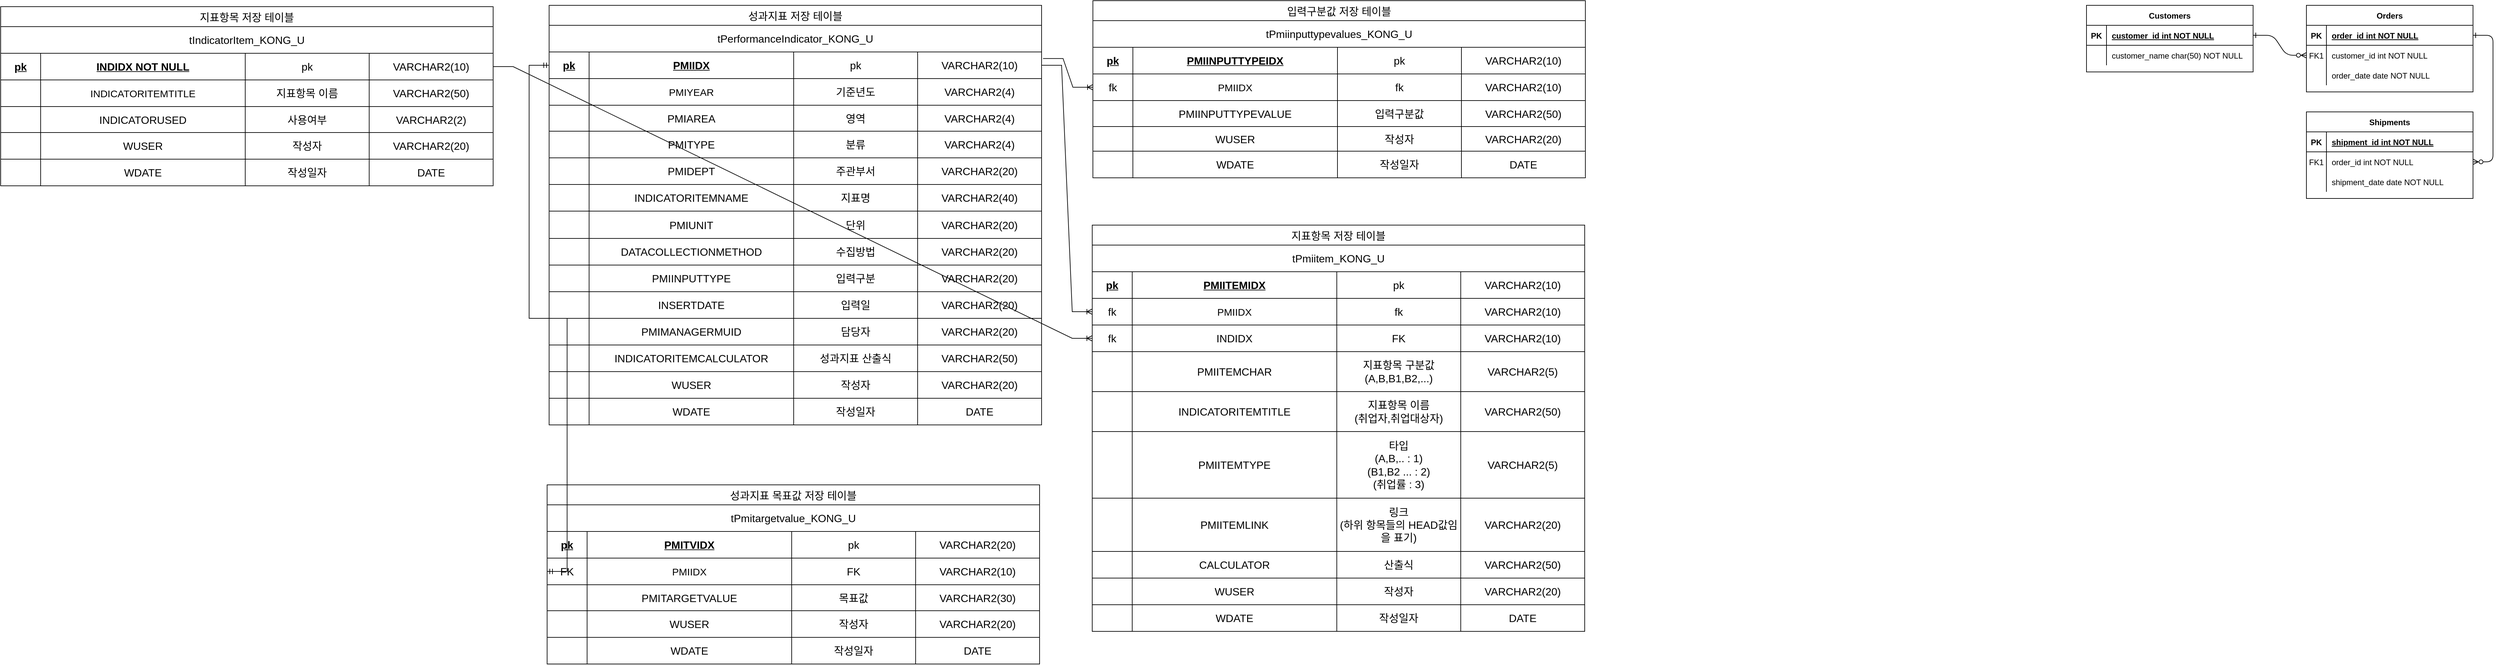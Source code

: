 <mxfile version="24.7.16">
  <diagram id="R2lEEEUBdFMjLlhIrx00" name="Page-1">
    <mxGraphModel dx="3066" dy="735" grid="1" gridSize="10" guides="1" tooltips="1" connect="1" arrows="1" fold="1" page="1" pageScale="1" pageWidth="850" pageHeight="1100" math="0" shadow="0" extFonts="Permanent Marker^https://fonts.googleapis.com/css?family=Permanent+Marker">
      <root>
        <mxCell id="0" />
        <mxCell id="1" parent="0" />
        <mxCell id="C-vyLk0tnHw3VtMMgP7b-1" value="" style="edgeStyle=entityRelationEdgeStyle;endArrow=ERzeroToMany;startArrow=ERone;endFill=1;startFill=0;" parent="1" source="C-vyLk0tnHw3VtMMgP7b-24" target="C-vyLk0tnHw3VtMMgP7b-6" edge="1">
          <mxGeometry width="100" height="100" relative="1" as="geometry">
            <mxPoint x="1890" y="740" as="sourcePoint" />
            <mxPoint x="1990" y="640" as="targetPoint" />
          </mxGeometry>
        </mxCell>
        <mxCell id="C-vyLk0tnHw3VtMMgP7b-12" value="" style="edgeStyle=entityRelationEdgeStyle;endArrow=ERzeroToMany;startArrow=ERone;endFill=1;startFill=0;" parent="1" source="C-vyLk0tnHw3VtMMgP7b-3" target="C-vyLk0tnHw3VtMMgP7b-17" edge="1">
          <mxGeometry width="100" height="100" relative="1" as="geometry">
            <mxPoint x="1950" y="200" as="sourcePoint" />
            <mxPoint x="2010" y="225" as="targetPoint" />
          </mxGeometry>
        </mxCell>
        <mxCell id="C-vyLk0tnHw3VtMMgP7b-2" value="Orders" style="shape=table;startSize=30;container=1;collapsible=1;childLayout=tableLayout;fixedRows=1;rowLines=0;fontStyle=1;align=center;resizeLast=1;" parent="1" vertex="1">
          <mxGeometry x="2000" y="140" width="250" height="130" as="geometry" />
        </mxCell>
        <mxCell id="C-vyLk0tnHw3VtMMgP7b-3" value="" style="shape=partialRectangle;collapsible=0;dropTarget=0;pointerEvents=0;fillColor=none;points=[[0,0.5],[1,0.5]];portConstraint=eastwest;top=0;left=0;right=0;bottom=1;" parent="C-vyLk0tnHw3VtMMgP7b-2" vertex="1">
          <mxGeometry y="30" width="250" height="30" as="geometry" />
        </mxCell>
        <mxCell id="C-vyLk0tnHw3VtMMgP7b-4" value="PK" style="shape=partialRectangle;overflow=hidden;connectable=0;fillColor=none;top=0;left=0;bottom=0;right=0;fontStyle=1;" parent="C-vyLk0tnHw3VtMMgP7b-3" vertex="1">
          <mxGeometry width="30" height="30" as="geometry">
            <mxRectangle width="30" height="30" as="alternateBounds" />
          </mxGeometry>
        </mxCell>
        <mxCell id="C-vyLk0tnHw3VtMMgP7b-5" value="order_id int NOT NULL " style="shape=partialRectangle;overflow=hidden;connectable=0;fillColor=none;top=0;left=0;bottom=0;right=0;align=left;spacingLeft=6;fontStyle=5;" parent="C-vyLk0tnHw3VtMMgP7b-3" vertex="1">
          <mxGeometry x="30" width="220" height="30" as="geometry">
            <mxRectangle width="220" height="30" as="alternateBounds" />
          </mxGeometry>
        </mxCell>
        <mxCell id="C-vyLk0tnHw3VtMMgP7b-6" value="" style="shape=partialRectangle;collapsible=0;dropTarget=0;pointerEvents=0;fillColor=none;points=[[0,0.5],[1,0.5]];portConstraint=eastwest;top=0;left=0;right=0;bottom=0;" parent="C-vyLk0tnHw3VtMMgP7b-2" vertex="1">
          <mxGeometry y="60" width="250" height="30" as="geometry" />
        </mxCell>
        <mxCell id="C-vyLk0tnHw3VtMMgP7b-7" value="FK1" style="shape=partialRectangle;overflow=hidden;connectable=0;fillColor=none;top=0;left=0;bottom=0;right=0;" parent="C-vyLk0tnHw3VtMMgP7b-6" vertex="1">
          <mxGeometry width="30" height="30" as="geometry">
            <mxRectangle width="30" height="30" as="alternateBounds" />
          </mxGeometry>
        </mxCell>
        <mxCell id="C-vyLk0tnHw3VtMMgP7b-8" value="customer_id int NOT NULL" style="shape=partialRectangle;overflow=hidden;connectable=0;fillColor=none;top=0;left=0;bottom=0;right=0;align=left;spacingLeft=6;" parent="C-vyLk0tnHw3VtMMgP7b-6" vertex="1">
          <mxGeometry x="30" width="220" height="30" as="geometry">
            <mxRectangle width="220" height="30" as="alternateBounds" />
          </mxGeometry>
        </mxCell>
        <mxCell id="C-vyLk0tnHw3VtMMgP7b-9" value="" style="shape=partialRectangle;collapsible=0;dropTarget=0;pointerEvents=0;fillColor=none;points=[[0,0.5],[1,0.5]];portConstraint=eastwest;top=0;left=0;right=0;bottom=0;" parent="C-vyLk0tnHw3VtMMgP7b-2" vertex="1">
          <mxGeometry y="90" width="250" height="30" as="geometry" />
        </mxCell>
        <mxCell id="C-vyLk0tnHw3VtMMgP7b-10" value="" style="shape=partialRectangle;overflow=hidden;connectable=0;fillColor=none;top=0;left=0;bottom=0;right=0;" parent="C-vyLk0tnHw3VtMMgP7b-9" vertex="1">
          <mxGeometry width="30" height="30" as="geometry">
            <mxRectangle width="30" height="30" as="alternateBounds" />
          </mxGeometry>
        </mxCell>
        <mxCell id="C-vyLk0tnHw3VtMMgP7b-11" value="order_date date NOT NULL" style="shape=partialRectangle;overflow=hidden;connectable=0;fillColor=none;top=0;left=0;bottom=0;right=0;align=left;spacingLeft=6;" parent="C-vyLk0tnHw3VtMMgP7b-9" vertex="1">
          <mxGeometry x="30" width="220" height="30" as="geometry">
            <mxRectangle width="220" height="30" as="alternateBounds" />
          </mxGeometry>
        </mxCell>
        <mxCell id="C-vyLk0tnHw3VtMMgP7b-13" value="Shipments" style="shape=table;startSize=30;container=1;collapsible=1;childLayout=tableLayout;fixedRows=1;rowLines=0;fontStyle=1;align=center;resizeLast=1;" parent="1" vertex="1">
          <mxGeometry x="2000" y="300" width="250" height="130" as="geometry" />
        </mxCell>
        <mxCell id="C-vyLk0tnHw3VtMMgP7b-14" value="" style="shape=partialRectangle;collapsible=0;dropTarget=0;pointerEvents=0;fillColor=none;points=[[0,0.5],[1,0.5]];portConstraint=eastwest;top=0;left=0;right=0;bottom=1;" parent="C-vyLk0tnHw3VtMMgP7b-13" vertex="1">
          <mxGeometry y="30" width="250" height="30" as="geometry" />
        </mxCell>
        <mxCell id="C-vyLk0tnHw3VtMMgP7b-15" value="PK" style="shape=partialRectangle;overflow=hidden;connectable=0;fillColor=none;top=0;left=0;bottom=0;right=0;fontStyle=1;" parent="C-vyLk0tnHw3VtMMgP7b-14" vertex="1">
          <mxGeometry width="30" height="30" as="geometry">
            <mxRectangle width="30" height="30" as="alternateBounds" />
          </mxGeometry>
        </mxCell>
        <mxCell id="C-vyLk0tnHw3VtMMgP7b-16" value="shipment_id int NOT NULL " style="shape=partialRectangle;overflow=hidden;connectable=0;fillColor=none;top=0;left=0;bottom=0;right=0;align=left;spacingLeft=6;fontStyle=5;" parent="C-vyLk0tnHw3VtMMgP7b-14" vertex="1">
          <mxGeometry x="30" width="220" height="30" as="geometry">
            <mxRectangle width="220" height="30" as="alternateBounds" />
          </mxGeometry>
        </mxCell>
        <mxCell id="C-vyLk0tnHw3VtMMgP7b-17" value="" style="shape=partialRectangle;collapsible=0;dropTarget=0;pointerEvents=0;fillColor=none;points=[[0,0.5],[1,0.5]];portConstraint=eastwest;top=0;left=0;right=0;bottom=0;" parent="C-vyLk0tnHw3VtMMgP7b-13" vertex="1">
          <mxGeometry y="60" width="250" height="30" as="geometry" />
        </mxCell>
        <mxCell id="C-vyLk0tnHw3VtMMgP7b-18" value="FK1" style="shape=partialRectangle;overflow=hidden;connectable=0;fillColor=none;top=0;left=0;bottom=0;right=0;" parent="C-vyLk0tnHw3VtMMgP7b-17" vertex="1">
          <mxGeometry width="30" height="30" as="geometry">
            <mxRectangle width="30" height="30" as="alternateBounds" />
          </mxGeometry>
        </mxCell>
        <mxCell id="C-vyLk0tnHw3VtMMgP7b-19" value="order_id int NOT NULL" style="shape=partialRectangle;overflow=hidden;connectable=0;fillColor=none;top=0;left=0;bottom=0;right=0;align=left;spacingLeft=6;" parent="C-vyLk0tnHw3VtMMgP7b-17" vertex="1">
          <mxGeometry x="30" width="220" height="30" as="geometry">
            <mxRectangle width="220" height="30" as="alternateBounds" />
          </mxGeometry>
        </mxCell>
        <mxCell id="C-vyLk0tnHw3VtMMgP7b-20" value="" style="shape=partialRectangle;collapsible=0;dropTarget=0;pointerEvents=0;fillColor=none;points=[[0,0.5],[1,0.5]];portConstraint=eastwest;top=0;left=0;right=0;bottom=0;" parent="C-vyLk0tnHw3VtMMgP7b-13" vertex="1">
          <mxGeometry y="90" width="250" height="30" as="geometry" />
        </mxCell>
        <mxCell id="C-vyLk0tnHw3VtMMgP7b-21" value="" style="shape=partialRectangle;overflow=hidden;connectable=0;fillColor=none;top=0;left=0;bottom=0;right=0;" parent="C-vyLk0tnHw3VtMMgP7b-20" vertex="1">
          <mxGeometry width="30" height="30" as="geometry">
            <mxRectangle width="30" height="30" as="alternateBounds" />
          </mxGeometry>
        </mxCell>
        <mxCell id="C-vyLk0tnHw3VtMMgP7b-22" value="shipment_date date NOT NULL" style="shape=partialRectangle;overflow=hidden;connectable=0;fillColor=none;top=0;left=0;bottom=0;right=0;align=left;spacingLeft=6;" parent="C-vyLk0tnHw3VtMMgP7b-20" vertex="1">
          <mxGeometry x="30" width="220" height="30" as="geometry">
            <mxRectangle width="220" height="30" as="alternateBounds" />
          </mxGeometry>
        </mxCell>
        <mxCell id="C-vyLk0tnHw3VtMMgP7b-23" value="Customers" style="shape=table;startSize=30;container=1;collapsible=1;childLayout=tableLayout;fixedRows=1;rowLines=0;fontStyle=1;align=center;resizeLast=1;" parent="1" vertex="1">
          <mxGeometry x="1670" y="140" width="250" height="100" as="geometry" />
        </mxCell>
        <mxCell id="C-vyLk0tnHw3VtMMgP7b-24" value="" style="shape=partialRectangle;collapsible=0;dropTarget=0;pointerEvents=0;fillColor=none;points=[[0,0.5],[1,0.5]];portConstraint=eastwest;top=0;left=0;right=0;bottom=1;" parent="C-vyLk0tnHw3VtMMgP7b-23" vertex="1">
          <mxGeometry y="30" width="250" height="30" as="geometry" />
        </mxCell>
        <mxCell id="C-vyLk0tnHw3VtMMgP7b-25" value="PK" style="shape=partialRectangle;overflow=hidden;connectable=0;fillColor=none;top=0;left=0;bottom=0;right=0;fontStyle=1;" parent="C-vyLk0tnHw3VtMMgP7b-24" vertex="1">
          <mxGeometry width="30" height="30" as="geometry">
            <mxRectangle width="30" height="30" as="alternateBounds" />
          </mxGeometry>
        </mxCell>
        <mxCell id="C-vyLk0tnHw3VtMMgP7b-26" value="customer_id int NOT NULL " style="shape=partialRectangle;overflow=hidden;connectable=0;fillColor=none;top=0;left=0;bottom=0;right=0;align=left;spacingLeft=6;fontStyle=5;" parent="C-vyLk0tnHw3VtMMgP7b-24" vertex="1">
          <mxGeometry x="30" width="220" height="30" as="geometry">
            <mxRectangle width="220" height="30" as="alternateBounds" />
          </mxGeometry>
        </mxCell>
        <mxCell id="C-vyLk0tnHw3VtMMgP7b-27" value="" style="shape=partialRectangle;collapsible=0;dropTarget=0;pointerEvents=0;fillColor=none;points=[[0,0.5],[1,0.5]];portConstraint=eastwest;top=0;left=0;right=0;bottom=0;" parent="C-vyLk0tnHw3VtMMgP7b-23" vertex="1">
          <mxGeometry y="60" width="250" height="30" as="geometry" />
        </mxCell>
        <mxCell id="C-vyLk0tnHw3VtMMgP7b-28" value="" style="shape=partialRectangle;overflow=hidden;connectable=0;fillColor=none;top=0;left=0;bottom=0;right=0;" parent="C-vyLk0tnHw3VtMMgP7b-27" vertex="1">
          <mxGeometry width="30" height="30" as="geometry">
            <mxRectangle width="30" height="30" as="alternateBounds" />
          </mxGeometry>
        </mxCell>
        <mxCell id="C-vyLk0tnHw3VtMMgP7b-29" value="customer_name char(50) NOT NULL" style="shape=partialRectangle;overflow=hidden;connectable=0;fillColor=none;top=0;left=0;bottom=0;right=0;align=left;spacingLeft=6;" parent="C-vyLk0tnHw3VtMMgP7b-27" vertex="1">
          <mxGeometry x="30" width="220" height="30" as="geometry">
            <mxRectangle width="220" height="30" as="alternateBounds" />
          </mxGeometry>
        </mxCell>
        <mxCell id="LvDF5746zJ-unk25SYwT-50" value="지표항목 저장 테이블" style="shape=table;startSize=30;container=1;collapsible=0;childLayout=tableLayout;strokeColor=default;fontSize=16;" vertex="1" parent="1">
          <mxGeometry x="-1460" y="142" width="739" height="269" as="geometry" />
        </mxCell>
        <mxCell id="LvDF5746zJ-unk25SYwT-187" style="shape=tableRow;horizontal=0;startSize=0;swimlaneHead=0;swimlaneBody=0;strokeColor=inherit;top=0;left=0;bottom=0;right=0;collapsible=0;dropTarget=0;fillColor=none;points=[[0,0.5],[1,0.5]];portConstraint=eastwest;fontSize=16;" vertex="1" parent="LvDF5746zJ-unk25SYwT-50">
          <mxGeometry y="30" width="739" height="40" as="geometry" />
        </mxCell>
        <mxCell id="LvDF5746zJ-unk25SYwT-188" value="&lt;span style=&quot;text-wrap: nowrap;&quot;&gt;tIndicatorItem_KONG_U&lt;/span&gt;" style="shape=partialRectangle;html=1;whiteSpace=wrap;connectable=0;strokeColor=inherit;overflow=hidden;fillColor=none;top=0;left=0;bottom=0;right=0;pointerEvents=1;fontSize=16;rowspan=1;colspan=4;" vertex="1" parent="LvDF5746zJ-unk25SYwT-187">
          <mxGeometry width="739" height="40" as="geometry">
            <mxRectangle width="60" height="40" as="alternateBounds" />
          </mxGeometry>
        </mxCell>
        <mxCell id="LvDF5746zJ-unk25SYwT-189" style="shape=partialRectangle;html=1;whiteSpace=wrap;connectable=0;strokeColor=inherit;overflow=hidden;fillColor=none;top=0;left=0;bottom=0;right=0;pointerEvents=1;fontSize=16;" vertex="1" visible="0" parent="LvDF5746zJ-unk25SYwT-187">
          <mxGeometry x="60" width="307" height="40" as="geometry">
            <mxRectangle width="307" height="40" as="alternateBounds" />
          </mxGeometry>
        </mxCell>
        <mxCell id="LvDF5746zJ-unk25SYwT-190" style="shape=partialRectangle;html=1;whiteSpace=wrap;connectable=0;strokeColor=inherit;overflow=hidden;fillColor=none;top=0;left=0;bottom=0;right=0;pointerEvents=1;fontSize=16;" vertex="1" visible="0" parent="LvDF5746zJ-unk25SYwT-187">
          <mxGeometry x="367" width="186" height="40" as="geometry">
            <mxRectangle width="186" height="40" as="alternateBounds" />
          </mxGeometry>
        </mxCell>
        <mxCell id="LvDF5746zJ-unk25SYwT-191" style="shape=partialRectangle;html=1;whiteSpace=wrap;connectable=0;strokeColor=inherit;overflow=hidden;fillColor=none;top=0;left=0;bottom=0;right=0;pointerEvents=1;fontSize=16;" vertex="1" visible="0" parent="LvDF5746zJ-unk25SYwT-187">
          <mxGeometry x="553" width="186" height="40" as="geometry">
            <mxRectangle width="186" height="40" as="alternateBounds" />
          </mxGeometry>
        </mxCell>
        <mxCell id="LvDF5746zJ-unk25SYwT-51" value="" style="shape=tableRow;horizontal=0;startSize=0;swimlaneHead=0;swimlaneBody=0;strokeColor=inherit;top=0;left=0;bottom=0;right=0;collapsible=0;dropTarget=0;fillColor=none;points=[[0,0.5],[1,0.5]];portConstraint=eastwest;fontSize=16;" vertex="1" parent="LvDF5746zJ-unk25SYwT-50">
          <mxGeometry y="70" width="739" height="40" as="geometry" />
        </mxCell>
        <mxCell id="LvDF5746zJ-unk25SYwT-52" value="pk" style="shape=partialRectangle;html=1;whiteSpace=wrap;connectable=0;strokeColor=inherit;overflow=hidden;fillColor=none;top=0;left=0;bottom=0;right=0;pointerEvents=1;fontSize=16;fontStyle=5" vertex="1" parent="LvDF5746zJ-unk25SYwT-51">
          <mxGeometry width="60" height="40" as="geometry">
            <mxRectangle width="60" height="40" as="alternateBounds" />
          </mxGeometry>
        </mxCell>
        <mxCell id="LvDF5746zJ-unk25SYwT-53" value="&lt;u style=&quot;font-size: 16px;&quot;&gt;&lt;b style=&quot;font-size: 16px;&quot;&gt;INDIDX NOT NULL&lt;/b&gt;&lt;/u&gt;" style="shape=partialRectangle;html=1;whiteSpace=wrap;connectable=0;strokeColor=inherit;overflow=hidden;fillColor=none;top=0;left=0;bottom=0;right=0;pointerEvents=1;fontSize=16;" vertex="1" parent="LvDF5746zJ-unk25SYwT-51">
          <mxGeometry x="60" width="307" height="40" as="geometry">
            <mxRectangle width="307" height="40" as="alternateBounds" />
          </mxGeometry>
        </mxCell>
        <mxCell id="LvDF5746zJ-unk25SYwT-54" value="pk" style="shape=partialRectangle;html=1;whiteSpace=wrap;connectable=0;strokeColor=inherit;overflow=hidden;fillColor=none;top=0;left=0;bottom=0;right=0;pointerEvents=1;fontSize=16;" vertex="1" parent="LvDF5746zJ-unk25SYwT-51">
          <mxGeometry x="367" width="186" height="40" as="geometry">
            <mxRectangle width="186" height="40" as="alternateBounds" />
          </mxGeometry>
        </mxCell>
        <mxCell id="LvDF5746zJ-unk25SYwT-90" value="VARCHAR2(10)" style="shape=partialRectangle;html=1;whiteSpace=wrap;connectable=0;strokeColor=inherit;overflow=hidden;fillColor=none;top=0;left=0;bottom=0;right=0;pointerEvents=1;fontSize=16;" vertex="1" parent="LvDF5746zJ-unk25SYwT-51">
          <mxGeometry x="553" width="186" height="40" as="geometry">
            <mxRectangle width="186" height="40" as="alternateBounds" />
          </mxGeometry>
        </mxCell>
        <mxCell id="LvDF5746zJ-unk25SYwT-55" value="" style="shape=tableRow;horizontal=0;startSize=0;swimlaneHead=0;swimlaneBody=0;strokeColor=inherit;top=0;left=0;bottom=0;right=0;collapsible=0;dropTarget=0;fillColor=none;points=[[0,0.5],[1,0.5]];portConstraint=eastwest;fontSize=16;" vertex="1" parent="LvDF5746zJ-unk25SYwT-50">
          <mxGeometry y="110" width="739" height="40" as="geometry" />
        </mxCell>
        <mxCell id="LvDF5746zJ-unk25SYwT-56" value="" style="shape=partialRectangle;html=1;whiteSpace=wrap;connectable=0;strokeColor=inherit;overflow=hidden;fillColor=none;top=0;left=0;bottom=0;right=0;pointerEvents=1;fontSize=16;" vertex="1" parent="LvDF5746zJ-unk25SYwT-55">
          <mxGeometry width="60" height="40" as="geometry">
            <mxRectangle width="60" height="40" as="alternateBounds" />
          </mxGeometry>
        </mxCell>
        <mxCell id="LvDF5746zJ-unk25SYwT-57" value="&lt;span style=&quot;font-size: 15px;&quot;&gt;INDICATORITEMTITLE&lt;/span&gt;" style="shape=partialRectangle;html=1;whiteSpace=wrap;connectable=0;strokeColor=inherit;overflow=hidden;fillColor=none;top=0;left=0;bottom=0;right=0;pointerEvents=1;fontSize=15;" vertex="1" parent="LvDF5746zJ-unk25SYwT-55">
          <mxGeometry x="60" width="307" height="40" as="geometry">
            <mxRectangle width="307" height="40" as="alternateBounds" />
          </mxGeometry>
        </mxCell>
        <mxCell id="LvDF5746zJ-unk25SYwT-58" value="지표항목 이름" style="shape=partialRectangle;html=1;whiteSpace=wrap;connectable=0;strokeColor=inherit;overflow=hidden;fillColor=none;top=0;left=0;bottom=0;right=0;pointerEvents=1;fontSize=16;" vertex="1" parent="LvDF5746zJ-unk25SYwT-55">
          <mxGeometry x="367" width="186" height="40" as="geometry">
            <mxRectangle width="186" height="40" as="alternateBounds" />
          </mxGeometry>
        </mxCell>
        <mxCell id="LvDF5746zJ-unk25SYwT-91" value="VARCHAR2(50)" style="shape=partialRectangle;html=1;whiteSpace=wrap;connectable=0;strokeColor=inherit;overflow=hidden;fillColor=none;top=0;left=0;bottom=0;right=0;pointerEvents=1;fontSize=16;" vertex="1" parent="LvDF5746zJ-unk25SYwT-55">
          <mxGeometry x="553" width="186" height="40" as="geometry">
            <mxRectangle width="186" height="40" as="alternateBounds" />
          </mxGeometry>
        </mxCell>
        <mxCell id="LvDF5746zJ-unk25SYwT-59" value="" style="shape=tableRow;horizontal=0;startSize=0;swimlaneHead=0;swimlaneBody=0;strokeColor=inherit;top=0;left=0;bottom=0;right=0;collapsible=0;dropTarget=0;fillColor=none;points=[[0,0.5],[1,0.5]];portConstraint=eastwest;fontSize=16;" vertex="1" parent="LvDF5746zJ-unk25SYwT-50">
          <mxGeometry y="150" width="739" height="39" as="geometry" />
        </mxCell>
        <mxCell id="LvDF5746zJ-unk25SYwT-60" value="" style="shape=partialRectangle;html=1;whiteSpace=wrap;connectable=0;strokeColor=inherit;overflow=hidden;fillColor=none;top=0;left=0;bottom=0;right=0;pointerEvents=1;fontSize=16;" vertex="1" parent="LvDF5746zJ-unk25SYwT-59">
          <mxGeometry width="60" height="39" as="geometry">
            <mxRectangle width="60" height="39" as="alternateBounds" />
          </mxGeometry>
        </mxCell>
        <mxCell id="LvDF5746zJ-unk25SYwT-61" value="INDICATORUSED" style="shape=partialRectangle;html=1;whiteSpace=wrap;connectable=0;strokeColor=inherit;overflow=hidden;fillColor=none;top=0;left=0;bottom=0;right=0;pointerEvents=1;fontSize=16;" vertex="1" parent="LvDF5746zJ-unk25SYwT-59">
          <mxGeometry x="60" width="307" height="39" as="geometry">
            <mxRectangle width="307" height="39" as="alternateBounds" />
          </mxGeometry>
        </mxCell>
        <mxCell id="LvDF5746zJ-unk25SYwT-62" value="사용여부" style="shape=partialRectangle;html=1;whiteSpace=wrap;connectable=0;strokeColor=inherit;overflow=hidden;fillColor=none;top=0;left=0;bottom=0;right=0;pointerEvents=1;fontSize=16;" vertex="1" parent="LvDF5746zJ-unk25SYwT-59">
          <mxGeometry x="367" width="186" height="39" as="geometry">
            <mxRectangle width="186" height="39" as="alternateBounds" />
          </mxGeometry>
        </mxCell>
        <mxCell id="LvDF5746zJ-unk25SYwT-92" value="VARCHAR2(2)" style="shape=partialRectangle;html=1;whiteSpace=wrap;connectable=0;strokeColor=inherit;overflow=hidden;fillColor=none;top=0;left=0;bottom=0;right=0;pointerEvents=1;fontSize=16;" vertex="1" parent="LvDF5746zJ-unk25SYwT-59">
          <mxGeometry x="553" width="186" height="39" as="geometry">
            <mxRectangle width="186" height="39" as="alternateBounds" />
          </mxGeometry>
        </mxCell>
        <mxCell id="LvDF5746zJ-unk25SYwT-66" style="shape=tableRow;horizontal=0;startSize=0;swimlaneHead=0;swimlaneBody=0;strokeColor=inherit;top=0;left=0;bottom=0;right=0;collapsible=0;dropTarget=0;fillColor=none;points=[[0,0.5],[1,0.5]];portConstraint=eastwest;fontSize=16;" vertex="1" parent="LvDF5746zJ-unk25SYwT-50">
          <mxGeometry y="189" width="739" height="40" as="geometry" />
        </mxCell>
        <mxCell id="LvDF5746zJ-unk25SYwT-67" style="shape=partialRectangle;html=1;whiteSpace=wrap;connectable=0;strokeColor=inherit;overflow=hidden;fillColor=none;top=0;left=0;bottom=0;right=0;pointerEvents=1;fontSize=16;" vertex="1" parent="LvDF5746zJ-unk25SYwT-66">
          <mxGeometry width="60" height="40" as="geometry">
            <mxRectangle width="60" height="40" as="alternateBounds" />
          </mxGeometry>
        </mxCell>
        <mxCell id="LvDF5746zJ-unk25SYwT-68" value="WUSER" style="shape=partialRectangle;html=1;whiteSpace=wrap;connectable=0;strokeColor=inherit;overflow=hidden;fillColor=none;top=0;left=0;bottom=0;right=0;pointerEvents=1;fontSize=16;" vertex="1" parent="LvDF5746zJ-unk25SYwT-66">
          <mxGeometry x="60" width="307" height="40" as="geometry">
            <mxRectangle width="307" height="40" as="alternateBounds" />
          </mxGeometry>
        </mxCell>
        <mxCell id="LvDF5746zJ-unk25SYwT-69" value="작성자" style="shape=partialRectangle;html=1;whiteSpace=wrap;connectable=0;strokeColor=inherit;overflow=hidden;fillColor=none;top=0;left=0;bottom=0;right=0;pointerEvents=1;fontSize=16;" vertex="1" parent="LvDF5746zJ-unk25SYwT-66">
          <mxGeometry x="367" width="186" height="40" as="geometry">
            <mxRectangle width="186" height="40" as="alternateBounds" />
          </mxGeometry>
        </mxCell>
        <mxCell id="LvDF5746zJ-unk25SYwT-93" value="VARCHAR2(20)" style="shape=partialRectangle;html=1;whiteSpace=wrap;connectable=0;strokeColor=inherit;overflow=hidden;fillColor=none;top=0;left=0;bottom=0;right=0;pointerEvents=1;fontSize=16;" vertex="1" parent="LvDF5746zJ-unk25SYwT-66">
          <mxGeometry x="553" width="186" height="40" as="geometry">
            <mxRectangle width="186" height="40" as="alternateBounds" />
          </mxGeometry>
        </mxCell>
        <mxCell id="LvDF5746zJ-unk25SYwT-70" style="shape=tableRow;horizontal=0;startSize=0;swimlaneHead=0;swimlaneBody=0;strokeColor=inherit;top=0;left=0;bottom=0;right=0;collapsible=0;dropTarget=0;fillColor=none;points=[[0,0.5],[1,0.5]];portConstraint=eastwest;fontSize=16;" vertex="1" parent="LvDF5746zJ-unk25SYwT-50">
          <mxGeometry y="229" width="739" height="40" as="geometry" />
        </mxCell>
        <mxCell id="LvDF5746zJ-unk25SYwT-71" style="shape=partialRectangle;html=1;whiteSpace=wrap;connectable=0;strokeColor=inherit;overflow=hidden;fillColor=none;top=0;left=0;bottom=0;right=0;pointerEvents=1;fontSize=16;" vertex="1" parent="LvDF5746zJ-unk25SYwT-70">
          <mxGeometry width="60" height="40" as="geometry">
            <mxRectangle width="60" height="40" as="alternateBounds" />
          </mxGeometry>
        </mxCell>
        <mxCell id="LvDF5746zJ-unk25SYwT-72" value="WDATE" style="shape=partialRectangle;html=1;whiteSpace=wrap;connectable=0;strokeColor=inherit;overflow=hidden;fillColor=none;top=0;left=0;bottom=0;right=0;pointerEvents=1;fontSize=16;" vertex="1" parent="LvDF5746zJ-unk25SYwT-70">
          <mxGeometry x="60" width="307" height="40" as="geometry">
            <mxRectangle width="307" height="40" as="alternateBounds" />
          </mxGeometry>
        </mxCell>
        <mxCell id="LvDF5746zJ-unk25SYwT-73" value="작성일자" style="shape=partialRectangle;html=1;whiteSpace=wrap;connectable=0;strokeColor=inherit;overflow=hidden;fillColor=none;top=0;left=0;bottom=0;right=0;pointerEvents=1;fontSize=16;" vertex="1" parent="LvDF5746zJ-unk25SYwT-70">
          <mxGeometry x="367" width="186" height="40" as="geometry">
            <mxRectangle width="186" height="40" as="alternateBounds" />
          </mxGeometry>
        </mxCell>
        <mxCell id="LvDF5746zJ-unk25SYwT-94" value="DATE" style="shape=partialRectangle;html=1;whiteSpace=wrap;connectable=0;strokeColor=inherit;overflow=hidden;fillColor=none;top=0;left=0;bottom=0;right=0;pointerEvents=1;fontSize=16;" vertex="1" parent="LvDF5746zJ-unk25SYwT-70">
          <mxGeometry x="553" width="186" height="40" as="geometry">
            <mxRectangle width="186" height="40" as="alternateBounds" />
          </mxGeometry>
        </mxCell>
        <mxCell id="LvDF5746zJ-unk25SYwT-192" value="성과지표 저장 테이블" style="shape=table;startSize=30;container=1;collapsible=0;childLayout=tableLayout;strokeColor=default;fontSize=16;" vertex="1" parent="1">
          <mxGeometry x="-637" y="140" width="739" height="630" as="geometry" />
        </mxCell>
        <mxCell id="LvDF5746zJ-unk25SYwT-193" style="shape=tableRow;horizontal=0;startSize=0;swimlaneHead=0;swimlaneBody=0;strokeColor=inherit;top=0;left=0;bottom=0;right=0;collapsible=0;dropTarget=0;fillColor=none;points=[[0,0.5],[1,0.5]];portConstraint=eastwest;fontSize=16;" vertex="1" parent="LvDF5746zJ-unk25SYwT-192">
          <mxGeometry y="30" width="739" height="40" as="geometry" />
        </mxCell>
        <mxCell id="LvDF5746zJ-unk25SYwT-194" value="&lt;span style=&quot;text-wrap: nowrap;&quot;&gt;tPerformanceIndicator_KONG_U&lt;/span&gt;" style="shape=partialRectangle;html=1;whiteSpace=wrap;connectable=0;strokeColor=inherit;overflow=hidden;fillColor=none;top=0;left=0;bottom=0;right=0;pointerEvents=1;fontSize=16;rowspan=1;colspan=4;" vertex="1" parent="LvDF5746zJ-unk25SYwT-193">
          <mxGeometry width="739" height="40" as="geometry">
            <mxRectangle width="60" height="40" as="alternateBounds" />
          </mxGeometry>
        </mxCell>
        <mxCell id="LvDF5746zJ-unk25SYwT-195" style="shape=partialRectangle;html=1;whiteSpace=wrap;connectable=0;strokeColor=inherit;overflow=hidden;fillColor=none;top=0;left=0;bottom=0;right=0;pointerEvents=1;fontSize=16;" vertex="1" visible="0" parent="LvDF5746zJ-unk25SYwT-193">
          <mxGeometry x="60" width="307" height="40" as="geometry">
            <mxRectangle width="307" height="40" as="alternateBounds" />
          </mxGeometry>
        </mxCell>
        <mxCell id="LvDF5746zJ-unk25SYwT-196" style="shape=partialRectangle;html=1;whiteSpace=wrap;connectable=0;strokeColor=inherit;overflow=hidden;fillColor=none;top=0;left=0;bottom=0;right=0;pointerEvents=1;fontSize=16;" vertex="1" visible="0" parent="LvDF5746zJ-unk25SYwT-193">
          <mxGeometry x="367" width="186" height="40" as="geometry">
            <mxRectangle width="186" height="40" as="alternateBounds" />
          </mxGeometry>
        </mxCell>
        <mxCell id="LvDF5746zJ-unk25SYwT-197" style="shape=partialRectangle;html=1;whiteSpace=wrap;connectable=0;strokeColor=inherit;overflow=hidden;fillColor=none;top=0;left=0;bottom=0;right=0;pointerEvents=1;fontSize=16;" vertex="1" visible="0" parent="LvDF5746zJ-unk25SYwT-193">
          <mxGeometry x="553" width="186" height="40" as="geometry">
            <mxRectangle width="186" height="40" as="alternateBounds" />
          </mxGeometry>
        </mxCell>
        <mxCell id="LvDF5746zJ-unk25SYwT-198" value="" style="shape=tableRow;horizontal=0;startSize=0;swimlaneHead=0;swimlaneBody=0;strokeColor=inherit;top=0;left=0;bottom=0;right=0;collapsible=0;dropTarget=0;fillColor=none;points=[[0,0.5],[1,0.5]];portConstraint=eastwest;fontSize=16;" vertex="1" parent="LvDF5746zJ-unk25SYwT-192">
          <mxGeometry y="70" width="739" height="40" as="geometry" />
        </mxCell>
        <mxCell id="LvDF5746zJ-unk25SYwT-199" value="pk" style="shape=partialRectangle;html=1;whiteSpace=wrap;connectable=0;strokeColor=inherit;overflow=hidden;fillColor=none;top=0;left=0;bottom=0;right=0;pointerEvents=1;fontSize=16;fontStyle=5" vertex="1" parent="LvDF5746zJ-unk25SYwT-198">
          <mxGeometry width="60" height="40" as="geometry">
            <mxRectangle width="60" height="40" as="alternateBounds" />
          </mxGeometry>
        </mxCell>
        <mxCell id="LvDF5746zJ-unk25SYwT-200" value="PMIIDX" style="shape=partialRectangle;html=1;whiteSpace=wrap;connectable=0;strokeColor=inherit;overflow=hidden;fillColor=none;top=0;left=0;bottom=0;right=0;pointerEvents=1;fontSize=16;fontStyle=5" vertex="1" parent="LvDF5746zJ-unk25SYwT-198">
          <mxGeometry x="60" width="307" height="40" as="geometry">
            <mxRectangle width="307" height="40" as="alternateBounds" />
          </mxGeometry>
        </mxCell>
        <mxCell id="LvDF5746zJ-unk25SYwT-201" value="pk" style="shape=partialRectangle;html=1;whiteSpace=wrap;connectable=0;strokeColor=inherit;overflow=hidden;fillColor=none;top=0;left=0;bottom=0;right=0;pointerEvents=1;fontSize=16;" vertex="1" parent="LvDF5746zJ-unk25SYwT-198">
          <mxGeometry x="367" width="186" height="40" as="geometry">
            <mxRectangle width="186" height="40" as="alternateBounds" />
          </mxGeometry>
        </mxCell>
        <mxCell id="LvDF5746zJ-unk25SYwT-202" value="VARCHAR2(10)" style="shape=partialRectangle;html=1;whiteSpace=wrap;connectable=0;strokeColor=inherit;overflow=hidden;fillColor=none;top=0;left=0;bottom=0;right=0;pointerEvents=1;fontSize=16;" vertex="1" parent="LvDF5746zJ-unk25SYwT-198">
          <mxGeometry x="553" width="186" height="40" as="geometry">
            <mxRectangle width="186" height="40" as="alternateBounds" />
          </mxGeometry>
        </mxCell>
        <mxCell id="LvDF5746zJ-unk25SYwT-203" value="" style="shape=tableRow;horizontal=0;startSize=0;swimlaneHead=0;swimlaneBody=0;strokeColor=inherit;top=0;left=0;bottom=0;right=0;collapsible=0;dropTarget=0;fillColor=none;points=[[0,0.5],[1,0.5]];portConstraint=eastwest;fontSize=16;" vertex="1" parent="LvDF5746zJ-unk25SYwT-192">
          <mxGeometry y="110" width="739" height="40" as="geometry" />
        </mxCell>
        <mxCell id="LvDF5746zJ-unk25SYwT-204" value="" style="shape=partialRectangle;html=1;whiteSpace=wrap;connectable=0;strokeColor=inherit;overflow=hidden;fillColor=none;top=0;left=0;bottom=0;right=0;pointerEvents=1;fontSize=16;" vertex="1" parent="LvDF5746zJ-unk25SYwT-203">
          <mxGeometry width="60" height="40" as="geometry">
            <mxRectangle width="60" height="40" as="alternateBounds" />
          </mxGeometry>
        </mxCell>
        <mxCell id="LvDF5746zJ-unk25SYwT-205" value="PMIYEAR" style="shape=partialRectangle;html=1;whiteSpace=wrap;connectable=0;strokeColor=inherit;overflow=hidden;fillColor=none;top=0;left=0;bottom=0;right=0;pointerEvents=1;fontSize=15;" vertex="1" parent="LvDF5746zJ-unk25SYwT-203">
          <mxGeometry x="60" width="307" height="40" as="geometry">
            <mxRectangle width="307" height="40" as="alternateBounds" />
          </mxGeometry>
        </mxCell>
        <mxCell id="LvDF5746zJ-unk25SYwT-206" value="기준년도" style="shape=partialRectangle;html=1;whiteSpace=wrap;connectable=0;strokeColor=inherit;overflow=hidden;fillColor=none;top=0;left=0;bottom=0;right=0;pointerEvents=1;fontSize=16;" vertex="1" parent="LvDF5746zJ-unk25SYwT-203">
          <mxGeometry x="367" width="186" height="40" as="geometry">
            <mxRectangle width="186" height="40" as="alternateBounds" />
          </mxGeometry>
        </mxCell>
        <mxCell id="LvDF5746zJ-unk25SYwT-207" value="VARCHAR2(4)" style="shape=partialRectangle;html=1;whiteSpace=wrap;connectable=0;strokeColor=inherit;overflow=hidden;fillColor=none;top=0;left=0;bottom=0;right=0;pointerEvents=1;fontSize=16;" vertex="1" parent="LvDF5746zJ-unk25SYwT-203">
          <mxGeometry x="553" width="186" height="40" as="geometry">
            <mxRectangle width="186" height="40" as="alternateBounds" />
          </mxGeometry>
        </mxCell>
        <mxCell id="LvDF5746zJ-unk25SYwT-208" value="" style="shape=tableRow;horizontal=0;startSize=0;swimlaneHead=0;swimlaneBody=0;strokeColor=inherit;top=0;left=0;bottom=0;right=0;collapsible=0;dropTarget=0;fillColor=none;points=[[0,0.5],[1,0.5]];portConstraint=eastwest;fontSize=16;" vertex="1" parent="LvDF5746zJ-unk25SYwT-192">
          <mxGeometry y="150" width="739" height="39" as="geometry" />
        </mxCell>
        <mxCell id="LvDF5746zJ-unk25SYwT-209" value="" style="shape=partialRectangle;html=1;whiteSpace=wrap;connectable=0;strokeColor=inherit;overflow=hidden;fillColor=none;top=0;left=0;bottom=0;right=0;pointerEvents=1;fontSize=16;" vertex="1" parent="LvDF5746zJ-unk25SYwT-208">
          <mxGeometry width="60" height="39" as="geometry">
            <mxRectangle width="60" height="39" as="alternateBounds" />
          </mxGeometry>
        </mxCell>
        <mxCell id="LvDF5746zJ-unk25SYwT-210" value="PMIAREA" style="shape=partialRectangle;html=1;whiteSpace=wrap;connectable=0;strokeColor=inherit;overflow=hidden;fillColor=none;top=0;left=0;bottom=0;right=0;pointerEvents=1;fontSize=16;" vertex="1" parent="LvDF5746zJ-unk25SYwT-208">
          <mxGeometry x="60" width="307" height="39" as="geometry">
            <mxRectangle width="307" height="39" as="alternateBounds" />
          </mxGeometry>
        </mxCell>
        <mxCell id="LvDF5746zJ-unk25SYwT-211" value="영역" style="shape=partialRectangle;html=1;whiteSpace=wrap;connectable=0;strokeColor=inherit;overflow=hidden;fillColor=none;top=0;left=0;bottom=0;right=0;pointerEvents=1;fontSize=16;" vertex="1" parent="LvDF5746zJ-unk25SYwT-208">
          <mxGeometry x="367" width="186" height="39" as="geometry">
            <mxRectangle width="186" height="39" as="alternateBounds" />
          </mxGeometry>
        </mxCell>
        <mxCell id="LvDF5746zJ-unk25SYwT-212" value="VARCHAR2(4)" style="shape=partialRectangle;html=1;whiteSpace=wrap;connectable=0;strokeColor=inherit;overflow=hidden;fillColor=none;top=0;left=0;bottom=0;right=0;pointerEvents=1;fontSize=16;" vertex="1" parent="LvDF5746zJ-unk25SYwT-208">
          <mxGeometry x="553" width="186" height="39" as="geometry">
            <mxRectangle width="186" height="39" as="alternateBounds" />
          </mxGeometry>
        </mxCell>
        <mxCell id="LvDF5746zJ-unk25SYwT-213" style="shape=tableRow;horizontal=0;startSize=0;swimlaneHead=0;swimlaneBody=0;strokeColor=inherit;top=0;left=0;bottom=0;right=0;collapsible=0;dropTarget=0;fillColor=none;points=[[0,0.5],[1,0.5]];portConstraint=eastwest;fontSize=16;" vertex="1" parent="LvDF5746zJ-unk25SYwT-192">
          <mxGeometry y="189" width="739" height="40" as="geometry" />
        </mxCell>
        <mxCell id="LvDF5746zJ-unk25SYwT-214" style="shape=partialRectangle;html=1;whiteSpace=wrap;connectable=0;strokeColor=inherit;overflow=hidden;fillColor=none;top=0;left=0;bottom=0;right=0;pointerEvents=1;fontSize=16;" vertex="1" parent="LvDF5746zJ-unk25SYwT-213">
          <mxGeometry width="60" height="40" as="geometry">
            <mxRectangle width="60" height="40" as="alternateBounds" />
          </mxGeometry>
        </mxCell>
        <mxCell id="LvDF5746zJ-unk25SYwT-215" value="PMITYPE" style="shape=partialRectangle;html=1;whiteSpace=wrap;connectable=0;strokeColor=inherit;overflow=hidden;fillColor=none;top=0;left=0;bottom=0;right=0;pointerEvents=1;fontSize=16;" vertex="1" parent="LvDF5746zJ-unk25SYwT-213">
          <mxGeometry x="60" width="307" height="40" as="geometry">
            <mxRectangle width="307" height="40" as="alternateBounds" />
          </mxGeometry>
        </mxCell>
        <mxCell id="LvDF5746zJ-unk25SYwT-216" value="분류" style="shape=partialRectangle;html=1;whiteSpace=wrap;connectable=0;strokeColor=inherit;overflow=hidden;fillColor=none;top=0;left=0;bottom=0;right=0;pointerEvents=1;fontSize=16;" vertex="1" parent="LvDF5746zJ-unk25SYwT-213">
          <mxGeometry x="367" width="186" height="40" as="geometry">
            <mxRectangle width="186" height="40" as="alternateBounds" />
          </mxGeometry>
        </mxCell>
        <mxCell id="LvDF5746zJ-unk25SYwT-217" value="VARCHAR2(4)" style="shape=partialRectangle;html=1;whiteSpace=wrap;connectable=0;strokeColor=inherit;overflow=hidden;fillColor=none;top=0;left=0;bottom=0;right=0;pointerEvents=1;fontSize=16;" vertex="1" parent="LvDF5746zJ-unk25SYwT-213">
          <mxGeometry x="553" width="186" height="40" as="geometry">
            <mxRectangle width="186" height="40" as="alternateBounds" />
          </mxGeometry>
        </mxCell>
        <mxCell id="LvDF5746zJ-unk25SYwT-218" style="shape=tableRow;horizontal=0;startSize=0;swimlaneHead=0;swimlaneBody=0;strokeColor=inherit;top=0;left=0;bottom=0;right=0;collapsible=0;dropTarget=0;fillColor=none;points=[[0,0.5],[1,0.5]];portConstraint=eastwest;fontSize=16;" vertex="1" parent="LvDF5746zJ-unk25SYwT-192">
          <mxGeometry y="229" width="739" height="40" as="geometry" />
        </mxCell>
        <mxCell id="LvDF5746zJ-unk25SYwT-219" style="shape=partialRectangle;html=1;whiteSpace=wrap;connectable=0;strokeColor=inherit;overflow=hidden;fillColor=none;top=0;left=0;bottom=0;right=0;pointerEvents=1;fontSize=16;" vertex="1" parent="LvDF5746zJ-unk25SYwT-218">
          <mxGeometry width="60" height="40" as="geometry">
            <mxRectangle width="60" height="40" as="alternateBounds" />
          </mxGeometry>
        </mxCell>
        <mxCell id="LvDF5746zJ-unk25SYwT-220" value="PMIDEPT" style="shape=partialRectangle;html=1;whiteSpace=wrap;connectable=0;strokeColor=inherit;overflow=hidden;fillColor=none;top=0;left=0;bottom=0;right=0;pointerEvents=1;fontSize=16;" vertex="1" parent="LvDF5746zJ-unk25SYwT-218">
          <mxGeometry x="60" width="307" height="40" as="geometry">
            <mxRectangle width="307" height="40" as="alternateBounds" />
          </mxGeometry>
        </mxCell>
        <mxCell id="LvDF5746zJ-unk25SYwT-221" value="주관부서" style="shape=partialRectangle;html=1;whiteSpace=wrap;connectable=0;strokeColor=inherit;overflow=hidden;fillColor=none;top=0;left=0;bottom=0;right=0;pointerEvents=1;fontSize=16;" vertex="1" parent="LvDF5746zJ-unk25SYwT-218">
          <mxGeometry x="367" width="186" height="40" as="geometry">
            <mxRectangle width="186" height="40" as="alternateBounds" />
          </mxGeometry>
        </mxCell>
        <mxCell id="LvDF5746zJ-unk25SYwT-222" value="VARCHAR2(20)" style="shape=partialRectangle;html=1;whiteSpace=wrap;connectable=0;strokeColor=inherit;overflow=hidden;fillColor=none;top=0;left=0;bottom=0;right=0;pointerEvents=1;fontSize=16;" vertex="1" parent="LvDF5746zJ-unk25SYwT-218">
          <mxGeometry x="553" width="186" height="40" as="geometry">
            <mxRectangle width="186" height="40" as="alternateBounds" />
          </mxGeometry>
        </mxCell>
        <mxCell id="LvDF5746zJ-unk25SYwT-238" style="shape=tableRow;horizontal=0;startSize=0;swimlaneHead=0;swimlaneBody=0;strokeColor=inherit;top=0;left=0;bottom=0;right=0;collapsible=0;dropTarget=0;fillColor=none;points=[[0,0.5],[1,0.5]];portConstraint=eastwest;fontSize=16;" vertex="1" parent="LvDF5746zJ-unk25SYwT-192">
          <mxGeometry y="269" width="739" height="40" as="geometry" />
        </mxCell>
        <mxCell id="LvDF5746zJ-unk25SYwT-239" style="shape=partialRectangle;html=1;whiteSpace=wrap;connectable=0;strokeColor=inherit;overflow=hidden;fillColor=none;top=0;left=0;bottom=0;right=0;pointerEvents=1;fontSize=16;" vertex="1" parent="LvDF5746zJ-unk25SYwT-238">
          <mxGeometry width="60" height="40" as="geometry">
            <mxRectangle width="60" height="40" as="alternateBounds" />
          </mxGeometry>
        </mxCell>
        <mxCell id="LvDF5746zJ-unk25SYwT-240" value="INDICATORITEMNAME" style="shape=partialRectangle;html=1;whiteSpace=wrap;connectable=0;strokeColor=inherit;overflow=hidden;fillColor=none;top=0;left=0;bottom=0;right=0;pointerEvents=1;fontSize=16;" vertex="1" parent="LvDF5746zJ-unk25SYwT-238">
          <mxGeometry x="60" width="307" height="40" as="geometry">
            <mxRectangle width="307" height="40" as="alternateBounds" />
          </mxGeometry>
        </mxCell>
        <mxCell id="LvDF5746zJ-unk25SYwT-241" value="지표명" style="shape=partialRectangle;html=1;whiteSpace=wrap;connectable=0;strokeColor=inherit;overflow=hidden;fillColor=none;top=0;left=0;bottom=0;right=0;pointerEvents=1;fontSize=16;" vertex="1" parent="LvDF5746zJ-unk25SYwT-238">
          <mxGeometry x="367" width="186" height="40" as="geometry">
            <mxRectangle width="186" height="40" as="alternateBounds" />
          </mxGeometry>
        </mxCell>
        <mxCell id="LvDF5746zJ-unk25SYwT-242" value="VARCHAR2(40)" style="shape=partialRectangle;html=1;whiteSpace=wrap;connectable=0;strokeColor=inherit;overflow=hidden;fillColor=none;top=0;left=0;bottom=0;right=0;pointerEvents=1;fontSize=16;" vertex="1" parent="LvDF5746zJ-unk25SYwT-238">
          <mxGeometry x="553" width="186" height="40" as="geometry">
            <mxRectangle width="186" height="40" as="alternateBounds" />
          </mxGeometry>
        </mxCell>
        <mxCell id="LvDF5746zJ-unk25SYwT-233" style="shape=tableRow;horizontal=0;startSize=0;swimlaneHead=0;swimlaneBody=0;strokeColor=inherit;top=0;left=0;bottom=0;right=0;collapsible=0;dropTarget=0;fillColor=none;points=[[0,0.5],[1,0.5]];portConstraint=eastwest;fontSize=16;" vertex="1" parent="LvDF5746zJ-unk25SYwT-192">
          <mxGeometry y="309" width="739" height="41" as="geometry" />
        </mxCell>
        <mxCell id="LvDF5746zJ-unk25SYwT-234" style="shape=partialRectangle;html=1;whiteSpace=wrap;connectable=0;strokeColor=inherit;overflow=hidden;fillColor=none;top=0;left=0;bottom=0;right=0;pointerEvents=1;fontSize=16;" vertex="1" parent="LvDF5746zJ-unk25SYwT-233">
          <mxGeometry width="60" height="41" as="geometry">
            <mxRectangle width="60" height="41" as="alternateBounds" />
          </mxGeometry>
        </mxCell>
        <mxCell id="LvDF5746zJ-unk25SYwT-235" value="PMIUNIT" style="shape=partialRectangle;html=1;whiteSpace=wrap;connectable=0;strokeColor=inherit;overflow=hidden;fillColor=none;top=0;left=0;bottom=0;right=0;pointerEvents=1;fontSize=16;" vertex="1" parent="LvDF5746zJ-unk25SYwT-233">
          <mxGeometry x="60" width="307" height="41" as="geometry">
            <mxRectangle width="307" height="41" as="alternateBounds" />
          </mxGeometry>
        </mxCell>
        <mxCell id="LvDF5746zJ-unk25SYwT-236" value="단위" style="shape=partialRectangle;html=1;whiteSpace=wrap;connectable=0;strokeColor=inherit;overflow=hidden;fillColor=none;top=0;left=0;bottom=0;right=0;pointerEvents=1;fontSize=16;" vertex="1" parent="LvDF5746zJ-unk25SYwT-233">
          <mxGeometry x="367" width="186" height="41" as="geometry">
            <mxRectangle width="186" height="41" as="alternateBounds" />
          </mxGeometry>
        </mxCell>
        <mxCell id="LvDF5746zJ-unk25SYwT-237" value="VARCHAR2(20)" style="shape=partialRectangle;html=1;whiteSpace=wrap;connectable=0;strokeColor=inherit;overflow=hidden;fillColor=none;top=0;left=0;bottom=0;right=0;pointerEvents=1;fontSize=16;" vertex="1" parent="LvDF5746zJ-unk25SYwT-233">
          <mxGeometry x="553" width="186" height="41" as="geometry">
            <mxRectangle width="186" height="41" as="alternateBounds" />
          </mxGeometry>
        </mxCell>
        <mxCell id="LvDF5746zJ-unk25SYwT-228" style="shape=tableRow;horizontal=0;startSize=0;swimlaneHead=0;swimlaneBody=0;strokeColor=inherit;top=0;left=0;bottom=0;right=0;collapsible=0;dropTarget=0;fillColor=none;points=[[0,0.5],[1,0.5]];portConstraint=eastwest;fontSize=16;" vertex="1" parent="LvDF5746zJ-unk25SYwT-192">
          <mxGeometry y="350" width="739" height="40" as="geometry" />
        </mxCell>
        <mxCell id="LvDF5746zJ-unk25SYwT-229" style="shape=partialRectangle;html=1;whiteSpace=wrap;connectable=0;strokeColor=inherit;overflow=hidden;fillColor=none;top=0;left=0;bottom=0;right=0;pointerEvents=1;fontSize=16;" vertex="1" parent="LvDF5746zJ-unk25SYwT-228">
          <mxGeometry width="60" height="40" as="geometry">
            <mxRectangle width="60" height="40" as="alternateBounds" />
          </mxGeometry>
        </mxCell>
        <mxCell id="LvDF5746zJ-unk25SYwT-230" value="DATACOLLECTIONMETHOD" style="shape=partialRectangle;html=1;whiteSpace=wrap;connectable=0;strokeColor=inherit;overflow=hidden;fillColor=none;top=0;left=0;bottom=0;right=0;pointerEvents=1;fontSize=16;" vertex="1" parent="LvDF5746zJ-unk25SYwT-228">
          <mxGeometry x="60" width="307" height="40" as="geometry">
            <mxRectangle width="307" height="40" as="alternateBounds" />
          </mxGeometry>
        </mxCell>
        <mxCell id="LvDF5746zJ-unk25SYwT-231" value="수집방법" style="shape=partialRectangle;html=1;whiteSpace=wrap;connectable=0;strokeColor=inherit;overflow=hidden;fillColor=none;top=0;left=0;bottom=0;right=0;pointerEvents=1;fontSize=16;" vertex="1" parent="LvDF5746zJ-unk25SYwT-228">
          <mxGeometry x="367" width="186" height="40" as="geometry">
            <mxRectangle width="186" height="40" as="alternateBounds" />
          </mxGeometry>
        </mxCell>
        <mxCell id="LvDF5746zJ-unk25SYwT-232" value="VARCHAR2(20)" style="shape=partialRectangle;html=1;whiteSpace=wrap;connectable=0;strokeColor=inherit;overflow=hidden;fillColor=none;top=0;left=0;bottom=0;right=0;pointerEvents=1;fontSize=16;" vertex="1" parent="LvDF5746zJ-unk25SYwT-228">
          <mxGeometry x="553" width="186" height="40" as="geometry">
            <mxRectangle width="186" height="40" as="alternateBounds" />
          </mxGeometry>
        </mxCell>
        <mxCell id="LvDF5746zJ-unk25SYwT-223" style="shape=tableRow;horizontal=0;startSize=0;swimlaneHead=0;swimlaneBody=0;strokeColor=inherit;top=0;left=0;bottom=0;right=0;collapsible=0;dropTarget=0;fillColor=none;points=[[0,0.5],[1,0.5]];portConstraint=eastwest;fontSize=16;" vertex="1" parent="LvDF5746zJ-unk25SYwT-192">
          <mxGeometry y="390" width="739" height="40" as="geometry" />
        </mxCell>
        <mxCell id="LvDF5746zJ-unk25SYwT-224" style="shape=partialRectangle;html=1;whiteSpace=wrap;connectable=0;strokeColor=inherit;overflow=hidden;fillColor=none;top=0;left=0;bottom=0;right=0;pointerEvents=1;fontSize=16;" vertex="1" parent="LvDF5746zJ-unk25SYwT-223">
          <mxGeometry width="60" height="40" as="geometry">
            <mxRectangle width="60" height="40" as="alternateBounds" />
          </mxGeometry>
        </mxCell>
        <mxCell id="LvDF5746zJ-unk25SYwT-225" value="PMIINPUTTYPE" style="shape=partialRectangle;html=1;whiteSpace=wrap;connectable=0;strokeColor=inherit;overflow=hidden;fillColor=none;top=0;left=0;bottom=0;right=0;pointerEvents=1;fontSize=16;" vertex="1" parent="LvDF5746zJ-unk25SYwT-223">
          <mxGeometry x="60" width="307" height="40" as="geometry">
            <mxRectangle width="307" height="40" as="alternateBounds" />
          </mxGeometry>
        </mxCell>
        <mxCell id="LvDF5746zJ-unk25SYwT-226" value="입력구분" style="shape=partialRectangle;html=1;whiteSpace=wrap;connectable=0;strokeColor=inherit;overflow=hidden;fillColor=none;top=0;left=0;bottom=0;right=0;pointerEvents=1;fontSize=16;" vertex="1" parent="LvDF5746zJ-unk25SYwT-223">
          <mxGeometry x="367" width="186" height="40" as="geometry">
            <mxRectangle width="186" height="40" as="alternateBounds" />
          </mxGeometry>
        </mxCell>
        <mxCell id="LvDF5746zJ-unk25SYwT-227" value="VARCHAR2(20)" style="shape=partialRectangle;html=1;whiteSpace=wrap;connectable=0;strokeColor=inherit;overflow=hidden;fillColor=none;top=0;left=0;bottom=0;right=0;pointerEvents=1;fontSize=16;" vertex="1" parent="LvDF5746zJ-unk25SYwT-223">
          <mxGeometry x="553" width="186" height="40" as="geometry">
            <mxRectangle width="186" height="40" as="alternateBounds" />
          </mxGeometry>
        </mxCell>
        <mxCell id="LvDF5746zJ-unk25SYwT-263" style="shape=tableRow;horizontal=0;startSize=0;swimlaneHead=0;swimlaneBody=0;strokeColor=inherit;top=0;left=0;bottom=0;right=0;collapsible=0;dropTarget=0;fillColor=none;points=[[0,0.5],[1,0.5]];portConstraint=eastwest;fontSize=16;" vertex="1" parent="LvDF5746zJ-unk25SYwT-192">
          <mxGeometry y="430" width="739" height="40" as="geometry" />
        </mxCell>
        <mxCell id="LvDF5746zJ-unk25SYwT-264" style="shape=partialRectangle;html=1;whiteSpace=wrap;connectable=0;strokeColor=inherit;overflow=hidden;fillColor=none;top=0;left=0;bottom=0;right=0;pointerEvents=1;fontSize=16;" vertex="1" parent="LvDF5746zJ-unk25SYwT-263">
          <mxGeometry width="60" height="40" as="geometry">
            <mxRectangle width="60" height="40" as="alternateBounds" />
          </mxGeometry>
        </mxCell>
        <mxCell id="LvDF5746zJ-unk25SYwT-265" value="INSERTDATE" style="shape=partialRectangle;html=1;whiteSpace=wrap;connectable=0;strokeColor=inherit;overflow=hidden;fillColor=none;top=0;left=0;bottom=0;right=0;pointerEvents=1;fontSize=16;" vertex="1" parent="LvDF5746zJ-unk25SYwT-263">
          <mxGeometry x="60" width="307" height="40" as="geometry">
            <mxRectangle width="307" height="40" as="alternateBounds" />
          </mxGeometry>
        </mxCell>
        <mxCell id="LvDF5746zJ-unk25SYwT-266" value="입력일" style="shape=partialRectangle;html=1;whiteSpace=wrap;connectable=0;strokeColor=inherit;overflow=hidden;fillColor=none;top=0;left=0;bottom=0;right=0;pointerEvents=1;fontSize=16;" vertex="1" parent="LvDF5746zJ-unk25SYwT-263">
          <mxGeometry x="367" width="186" height="40" as="geometry">
            <mxRectangle width="186" height="40" as="alternateBounds" />
          </mxGeometry>
        </mxCell>
        <mxCell id="LvDF5746zJ-unk25SYwT-267" value="VARCHAR2(20)" style="shape=partialRectangle;html=1;whiteSpace=wrap;connectable=0;strokeColor=inherit;overflow=hidden;fillColor=none;top=0;left=0;bottom=0;right=0;pointerEvents=1;fontSize=16;" vertex="1" parent="LvDF5746zJ-unk25SYwT-263">
          <mxGeometry x="553" width="186" height="40" as="geometry">
            <mxRectangle width="186" height="40" as="alternateBounds" />
          </mxGeometry>
        </mxCell>
        <mxCell id="LvDF5746zJ-unk25SYwT-258" style="shape=tableRow;horizontal=0;startSize=0;swimlaneHead=0;swimlaneBody=0;strokeColor=inherit;top=0;left=0;bottom=0;right=0;collapsible=0;dropTarget=0;fillColor=none;points=[[0,0.5],[1,0.5]];portConstraint=eastwest;fontSize=16;" vertex="1" parent="LvDF5746zJ-unk25SYwT-192">
          <mxGeometry y="470" width="739" height="40" as="geometry" />
        </mxCell>
        <mxCell id="LvDF5746zJ-unk25SYwT-259" style="shape=partialRectangle;html=1;whiteSpace=wrap;connectable=0;strokeColor=inherit;overflow=hidden;fillColor=none;top=0;left=0;bottom=0;right=0;pointerEvents=1;fontSize=16;" vertex="1" parent="LvDF5746zJ-unk25SYwT-258">
          <mxGeometry width="60" height="40" as="geometry">
            <mxRectangle width="60" height="40" as="alternateBounds" />
          </mxGeometry>
        </mxCell>
        <mxCell id="LvDF5746zJ-unk25SYwT-260" value="PMIMANAGERMUID" style="shape=partialRectangle;html=1;whiteSpace=wrap;connectable=0;strokeColor=inherit;overflow=hidden;fillColor=none;top=0;left=0;bottom=0;right=0;pointerEvents=1;fontSize=16;" vertex="1" parent="LvDF5746zJ-unk25SYwT-258">
          <mxGeometry x="60" width="307" height="40" as="geometry">
            <mxRectangle width="307" height="40" as="alternateBounds" />
          </mxGeometry>
        </mxCell>
        <mxCell id="LvDF5746zJ-unk25SYwT-261" value="담당자" style="shape=partialRectangle;html=1;whiteSpace=wrap;connectable=0;strokeColor=inherit;overflow=hidden;fillColor=none;top=0;left=0;bottom=0;right=0;pointerEvents=1;fontSize=16;" vertex="1" parent="LvDF5746zJ-unk25SYwT-258">
          <mxGeometry x="367" width="186" height="40" as="geometry">
            <mxRectangle width="186" height="40" as="alternateBounds" />
          </mxGeometry>
        </mxCell>
        <mxCell id="LvDF5746zJ-unk25SYwT-262" value="VARCHAR2(20)" style="shape=partialRectangle;html=1;whiteSpace=wrap;connectable=0;strokeColor=inherit;overflow=hidden;fillColor=none;top=0;left=0;bottom=0;right=0;pointerEvents=1;fontSize=16;" vertex="1" parent="LvDF5746zJ-unk25SYwT-258">
          <mxGeometry x="553" width="186" height="40" as="geometry">
            <mxRectangle width="186" height="40" as="alternateBounds" />
          </mxGeometry>
        </mxCell>
        <mxCell id="LvDF5746zJ-unk25SYwT-253" style="shape=tableRow;horizontal=0;startSize=0;swimlaneHead=0;swimlaneBody=0;strokeColor=inherit;top=0;left=0;bottom=0;right=0;collapsible=0;dropTarget=0;fillColor=none;points=[[0,0.5],[1,0.5]];portConstraint=eastwest;fontSize=16;" vertex="1" parent="LvDF5746zJ-unk25SYwT-192">
          <mxGeometry y="510" width="739" height="40" as="geometry" />
        </mxCell>
        <mxCell id="LvDF5746zJ-unk25SYwT-254" style="shape=partialRectangle;html=1;whiteSpace=wrap;connectable=0;strokeColor=inherit;overflow=hidden;fillColor=none;top=0;left=0;bottom=0;right=0;pointerEvents=1;fontSize=16;" vertex="1" parent="LvDF5746zJ-unk25SYwT-253">
          <mxGeometry width="60" height="40" as="geometry">
            <mxRectangle width="60" height="40" as="alternateBounds" />
          </mxGeometry>
        </mxCell>
        <mxCell id="LvDF5746zJ-unk25SYwT-255" value="INDICATORITEMCALCULATOR" style="shape=partialRectangle;html=1;whiteSpace=wrap;connectable=0;strokeColor=inherit;overflow=hidden;fillColor=none;top=0;left=0;bottom=0;right=0;pointerEvents=1;fontSize=16;" vertex="1" parent="LvDF5746zJ-unk25SYwT-253">
          <mxGeometry x="60" width="307" height="40" as="geometry">
            <mxRectangle width="307" height="40" as="alternateBounds" />
          </mxGeometry>
        </mxCell>
        <mxCell id="LvDF5746zJ-unk25SYwT-256" value="성과지표 산출식" style="shape=partialRectangle;html=1;whiteSpace=wrap;connectable=0;strokeColor=inherit;overflow=hidden;fillColor=none;top=0;left=0;bottom=0;right=0;pointerEvents=1;fontSize=16;" vertex="1" parent="LvDF5746zJ-unk25SYwT-253">
          <mxGeometry x="367" width="186" height="40" as="geometry">
            <mxRectangle width="186" height="40" as="alternateBounds" />
          </mxGeometry>
        </mxCell>
        <mxCell id="LvDF5746zJ-unk25SYwT-257" value="VARCHAR2(50)" style="shape=partialRectangle;html=1;whiteSpace=wrap;connectable=0;strokeColor=inherit;overflow=hidden;fillColor=none;top=0;left=0;bottom=0;right=0;pointerEvents=1;fontSize=16;" vertex="1" parent="LvDF5746zJ-unk25SYwT-253">
          <mxGeometry x="553" width="186" height="40" as="geometry">
            <mxRectangle width="186" height="40" as="alternateBounds" />
          </mxGeometry>
        </mxCell>
        <mxCell id="LvDF5746zJ-unk25SYwT-248" style="shape=tableRow;horizontal=0;startSize=0;swimlaneHead=0;swimlaneBody=0;strokeColor=inherit;top=0;left=0;bottom=0;right=0;collapsible=0;dropTarget=0;fillColor=none;points=[[0,0.5],[1,0.5]];portConstraint=eastwest;fontSize=16;" vertex="1" parent="LvDF5746zJ-unk25SYwT-192">
          <mxGeometry y="550" width="739" height="40" as="geometry" />
        </mxCell>
        <mxCell id="LvDF5746zJ-unk25SYwT-249" style="shape=partialRectangle;html=1;whiteSpace=wrap;connectable=0;strokeColor=inherit;overflow=hidden;fillColor=none;top=0;left=0;bottom=0;right=0;pointerEvents=1;fontSize=16;" vertex="1" parent="LvDF5746zJ-unk25SYwT-248">
          <mxGeometry width="60" height="40" as="geometry">
            <mxRectangle width="60" height="40" as="alternateBounds" />
          </mxGeometry>
        </mxCell>
        <mxCell id="LvDF5746zJ-unk25SYwT-250" value="WUSER" style="shape=partialRectangle;html=1;whiteSpace=wrap;connectable=0;strokeColor=inherit;overflow=hidden;fillColor=none;top=0;left=0;bottom=0;right=0;pointerEvents=1;fontSize=16;" vertex="1" parent="LvDF5746zJ-unk25SYwT-248">
          <mxGeometry x="60" width="307" height="40" as="geometry">
            <mxRectangle width="307" height="40" as="alternateBounds" />
          </mxGeometry>
        </mxCell>
        <mxCell id="LvDF5746zJ-unk25SYwT-251" value="작성자" style="shape=partialRectangle;html=1;whiteSpace=wrap;connectable=0;strokeColor=inherit;overflow=hidden;fillColor=none;top=0;left=0;bottom=0;right=0;pointerEvents=1;fontSize=16;" vertex="1" parent="LvDF5746zJ-unk25SYwT-248">
          <mxGeometry x="367" width="186" height="40" as="geometry">
            <mxRectangle width="186" height="40" as="alternateBounds" />
          </mxGeometry>
        </mxCell>
        <mxCell id="LvDF5746zJ-unk25SYwT-252" value="VARCHAR2(20)" style="shape=partialRectangle;html=1;whiteSpace=wrap;connectable=0;strokeColor=inherit;overflow=hidden;fillColor=none;top=0;left=0;bottom=0;right=0;pointerEvents=1;fontSize=16;" vertex="1" parent="LvDF5746zJ-unk25SYwT-248">
          <mxGeometry x="553" width="186" height="40" as="geometry">
            <mxRectangle width="186" height="40" as="alternateBounds" />
          </mxGeometry>
        </mxCell>
        <mxCell id="LvDF5746zJ-unk25SYwT-243" style="shape=tableRow;horizontal=0;startSize=0;swimlaneHead=0;swimlaneBody=0;strokeColor=inherit;top=0;left=0;bottom=0;right=0;collapsible=0;dropTarget=0;fillColor=none;points=[[0,0.5],[1,0.5]];portConstraint=eastwest;fontSize=16;" vertex="1" parent="LvDF5746zJ-unk25SYwT-192">
          <mxGeometry y="590" width="739" height="40" as="geometry" />
        </mxCell>
        <mxCell id="LvDF5746zJ-unk25SYwT-244" style="shape=partialRectangle;html=1;whiteSpace=wrap;connectable=0;strokeColor=inherit;overflow=hidden;fillColor=none;top=0;left=0;bottom=0;right=0;pointerEvents=1;fontSize=16;" vertex="1" parent="LvDF5746zJ-unk25SYwT-243">
          <mxGeometry width="60" height="40" as="geometry">
            <mxRectangle width="60" height="40" as="alternateBounds" />
          </mxGeometry>
        </mxCell>
        <mxCell id="LvDF5746zJ-unk25SYwT-245" value="WDATE" style="shape=partialRectangle;html=1;whiteSpace=wrap;connectable=0;strokeColor=inherit;overflow=hidden;fillColor=none;top=0;left=0;bottom=0;right=0;pointerEvents=1;fontSize=16;" vertex="1" parent="LvDF5746zJ-unk25SYwT-243">
          <mxGeometry x="60" width="307" height="40" as="geometry">
            <mxRectangle width="307" height="40" as="alternateBounds" />
          </mxGeometry>
        </mxCell>
        <mxCell id="LvDF5746zJ-unk25SYwT-246" value="작성일자" style="shape=partialRectangle;html=1;whiteSpace=wrap;connectable=0;strokeColor=inherit;overflow=hidden;fillColor=none;top=0;left=0;bottom=0;right=0;pointerEvents=1;fontSize=16;" vertex="1" parent="LvDF5746zJ-unk25SYwT-243">
          <mxGeometry x="367" width="186" height="40" as="geometry">
            <mxRectangle width="186" height="40" as="alternateBounds" />
          </mxGeometry>
        </mxCell>
        <mxCell id="LvDF5746zJ-unk25SYwT-247" value="DATE" style="shape=partialRectangle;html=1;whiteSpace=wrap;connectable=0;strokeColor=inherit;overflow=hidden;fillColor=none;top=0;left=0;bottom=0;right=0;pointerEvents=1;fontSize=16;" vertex="1" parent="LvDF5746zJ-unk25SYwT-243">
          <mxGeometry x="553" width="186" height="40" as="geometry">
            <mxRectangle width="186" height="40" as="alternateBounds" />
          </mxGeometry>
        </mxCell>
        <mxCell id="LvDF5746zJ-unk25SYwT-354" value="입력구분값 저장 테이블" style="shape=table;startSize=30;container=1;collapsible=0;childLayout=tableLayout;strokeColor=default;fontSize=16;" vertex="1" parent="1">
          <mxGeometry x="179" y="133" width="739" height="266" as="geometry" />
        </mxCell>
        <mxCell id="LvDF5746zJ-unk25SYwT-355" style="shape=tableRow;horizontal=0;startSize=0;swimlaneHead=0;swimlaneBody=0;strokeColor=inherit;top=0;left=0;bottom=0;right=0;collapsible=0;dropTarget=0;fillColor=none;points=[[0,0.5],[1,0.5]];portConstraint=eastwest;fontSize=16;" vertex="1" parent="LvDF5746zJ-unk25SYwT-354">
          <mxGeometry y="30" width="739" height="40" as="geometry" />
        </mxCell>
        <mxCell id="LvDF5746zJ-unk25SYwT-356" value="&lt;span style=&quot;text-wrap: nowrap;&quot;&gt;tPmiinputtypevalues_KONG_U&lt;/span&gt;" style="shape=partialRectangle;html=1;whiteSpace=wrap;connectable=0;strokeColor=inherit;overflow=hidden;fillColor=none;top=0;left=0;bottom=0;right=0;pointerEvents=1;fontSize=16;rowspan=1;colspan=4;" vertex="1" parent="LvDF5746zJ-unk25SYwT-355">
          <mxGeometry width="739" height="40" as="geometry">
            <mxRectangle width="60" height="40" as="alternateBounds" />
          </mxGeometry>
        </mxCell>
        <mxCell id="LvDF5746zJ-unk25SYwT-357" style="shape=partialRectangle;html=1;whiteSpace=wrap;connectable=0;strokeColor=inherit;overflow=hidden;fillColor=none;top=0;left=0;bottom=0;right=0;pointerEvents=1;fontSize=16;" vertex="1" visible="0" parent="LvDF5746zJ-unk25SYwT-355">
          <mxGeometry x="60" width="307" height="40" as="geometry">
            <mxRectangle width="307" height="40" as="alternateBounds" />
          </mxGeometry>
        </mxCell>
        <mxCell id="LvDF5746zJ-unk25SYwT-358" style="shape=partialRectangle;html=1;whiteSpace=wrap;connectable=0;strokeColor=inherit;overflow=hidden;fillColor=none;top=0;left=0;bottom=0;right=0;pointerEvents=1;fontSize=16;" vertex="1" visible="0" parent="LvDF5746zJ-unk25SYwT-355">
          <mxGeometry x="367" width="186" height="40" as="geometry">
            <mxRectangle width="186" height="40" as="alternateBounds" />
          </mxGeometry>
        </mxCell>
        <mxCell id="LvDF5746zJ-unk25SYwT-359" style="shape=partialRectangle;html=1;whiteSpace=wrap;connectable=0;strokeColor=inherit;overflow=hidden;fillColor=none;top=0;left=0;bottom=0;right=0;pointerEvents=1;fontSize=16;" vertex="1" visible="0" parent="LvDF5746zJ-unk25SYwT-355">
          <mxGeometry x="553" width="186" height="40" as="geometry">
            <mxRectangle width="186" height="40" as="alternateBounds" />
          </mxGeometry>
        </mxCell>
        <mxCell id="LvDF5746zJ-unk25SYwT-360" value="" style="shape=tableRow;horizontal=0;startSize=0;swimlaneHead=0;swimlaneBody=0;strokeColor=inherit;top=0;left=0;bottom=0;right=0;collapsible=0;dropTarget=0;fillColor=none;points=[[0,0.5],[1,0.5]];portConstraint=eastwest;fontSize=16;" vertex="1" parent="LvDF5746zJ-unk25SYwT-354">
          <mxGeometry y="70" width="739" height="40" as="geometry" />
        </mxCell>
        <mxCell id="LvDF5746zJ-unk25SYwT-361" value="pk" style="shape=partialRectangle;html=1;whiteSpace=wrap;connectable=0;strokeColor=inherit;overflow=hidden;fillColor=none;top=0;left=0;bottom=0;right=0;pointerEvents=1;fontSize=16;fontStyle=5" vertex="1" parent="LvDF5746zJ-unk25SYwT-360">
          <mxGeometry width="60" height="40" as="geometry">
            <mxRectangle width="60" height="40" as="alternateBounds" />
          </mxGeometry>
        </mxCell>
        <mxCell id="LvDF5746zJ-unk25SYwT-362" value="PMIINPUTTYPEIDX" style="shape=partialRectangle;html=1;whiteSpace=wrap;connectable=0;strokeColor=inherit;overflow=hidden;fillColor=none;top=0;left=0;bottom=0;right=0;pointerEvents=1;fontSize=16;fontStyle=5" vertex="1" parent="LvDF5746zJ-unk25SYwT-360">
          <mxGeometry x="60" width="307" height="40" as="geometry">
            <mxRectangle width="307" height="40" as="alternateBounds" />
          </mxGeometry>
        </mxCell>
        <mxCell id="LvDF5746zJ-unk25SYwT-363" value="pk" style="shape=partialRectangle;html=1;whiteSpace=wrap;connectable=0;strokeColor=inherit;overflow=hidden;fillColor=none;top=0;left=0;bottom=0;right=0;pointerEvents=1;fontSize=16;" vertex="1" parent="LvDF5746zJ-unk25SYwT-360">
          <mxGeometry x="367" width="186" height="40" as="geometry">
            <mxRectangle width="186" height="40" as="alternateBounds" />
          </mxGeometry>
        </mxCell>
        <mxCell id="LvDF5746zJ-unk25SYwT-364" value="VARCHAR2(10)" style="shape=partialRectangle;html=1;whiteSpace=wrap;connectable=0;strokeColor=inherit;overflow=hidden;fillColor=none;top=0;left=0;bottom=0;right=0;pointerEvents=1;fontSize=16;" vertex="1" parent="LvDF5746zJ-unk25SYwT-360">
          <mxGeometry x="553" width="186" height="40" as="geometry">
            <mxRectangle width="186" height="40" as="alternateBounds" />
          </mxGeometry>
        </mxCell>
        <mxCell id="LvDF5746zJ-unk25SYwT-365" value="" style="shape=tableRow;horizontal=0;startSize=0;swimlaneHead=0;swimlaneBody=0;strokeColor=inherit;top=0;left=0;bottom=0;right=0;collapsible=0;dropTarget=0;fillColor=none;points=[[0,0.5],[1,0.5]];portConstraint=eastwest;fontSize=16;" vertex="1" parent="LvDF5746zJ-unk25SYwT-354">
          <mxGeometry y="110" width="739" height="40" as="geometry" />
        </mxCell>
        <mxCell id="LvDF5746zJ-unk25SYwT-366" value="fk" style="shape=partialRectangle;html=1;whiteSpace=wrap;connectable=0;strokeColor=inherit;overflow=hidden;fillColor=none;top=0;left=0;bottom=0;right=0;pointerEvents=1;fontSize=16;" vertex="1" parent="LvDF5746zJ-unk25SYwT-365">
          <mxGeometry width="60" height="40" as="geometry">
            <mxRectangle width="60" height="40" as="alternateBounds" />
          </mxGeometry>
        </mxCell>
        <mxCell id="LvDF5746zJ-unk25SYwT-367" value="PMIIDX" style="shape=partialRectangle;html=1;whiteSpace=wrap;connectable=0;strokeColor=inherit;overflow=hidden;fillColor=none;top=0;left=0;bottom=0;right=0;pointerEvents=1;fontSize=15;" vertex="1" parent="LvDF5746zJ-unk25SYwT-365">
          <mxGeometry x="60" width="307" height="40" as="geometry">
            <mxRectangle width="307" height="40" as="alternateBounds" />
          </mxGeometry>
        </mxCell>
        <mxCell id="LvDF5746zJ-unk25SYwT-368" value="fk" style="shape=partialRectangle;html=1;whiteSpace=wrap;connectable=0;strokeColor=inherit;overflow=hidden;fillColor=none;top=0;left=0;bottom=0;right=0;pointerEvents=1;fontSize=16;" vertex="1" parent="LvDF5746zJ-unk25SYwT-365">
          <mxGeometry x="367" width="186" height="40" as="geometry">
            <mxRectangle width="186" height="40" as="alternateBounds" />
          </mxGeometry>
        </mxCell>
        <mxCell id="LvDF5746zJ-unk25SYwT-369" value="VARCHAR2(10)" style="shape=partialRectangle;html=1;whiteSpace=wrap;connectable=0;strokeColor=inherit;overflow=hidden;fillColor=none;top=0;left=0;bottom=0;right=0;pointerEvents=1;fontSize=16;" vertex="1" parent="LvDF5746zJ-unk25SYwT-365">
          <mxGeometry x="553" width="186" height="40" as="geometry">
            <mxRectangle width="186" height="40" as="alternateBounds" />
          </mxGeometry>
        </mxCell>
        <mxCell id="LvDF5746zJ-unk25SYwT-370" value="" style="shape=tableRow;horizontal=0;startSize=0;swimlaneHead=0;swimlaneBody=0;strokeColor=inherit;top=0;left=0;bottom=0;right=0;collapsible=0;dropTarget=0;fillColor=none;points=[[0,0.5],[1,0.5]];portConstraint=eastwest;fontSize=16;" vertex="1" parent="LvDF5746zJ-unk25SYwT-354">
          <mxGeometry y="150" width="739" height="39" as="geometry" />
        </mxCell>
        <mxCell id="LvDF5746zJ-unk25SYwT-371" value="" style="shape=partialRectangle;html=1;whiteSpace=wrap;connectable=0;strokeColor=inherit;overflow=hidden;fillColor=none;top=0;left=0;bottom=0;right=0;pointerEvents=1;fontSize=16;" vertex="1" parent="LvDF5746zJ-unk25SYwT-370">
          <mxGeometry width="60" height="39" as="geometry">
            <mxRectangle width="60" height="39" as="alternateBounds" />
          </mxGeometry>
        </mxCell>
        <mxCell id="LvDF5746zJ-unk25SYwT-372" value="PMIINPUTTYPEVALUE" style="shape=partialRectangle;html=1;whiteSpace=wrap;connectable=0;strokeColor=inherit;overflow=hidden;fillColor=none;top=0;left=0;bottom=0;right=0;pointerEvents=1;fontSize=16;" vertex="1" parent="LvDF5746zJ-unk25SYwT-370">
          <mxGeometry x="60" width="307" height="39" as="geometry">
            <mxRectangle width="307" height="39" as="alternateBounds" />
          </mxGeometry>
        </mxCell>
        <mxCell id="LvDF5746zJ-unk25SYwT-373" value="입력구분값" style="shape=partialRectangle;html=1;whiteSpace=wrap;connectable=0;strokeColor=inherit;overflow=hidden;fillColor=none;top=0;left=0;bottom=0;right=0;pointerEvents=1;fontSize=16;" vertex="1" parent="LvDF5746zJ-unk25SYwT-370">
          <mxGeometry x="367" width="186" height="39" as="geometry">
            <mxRectangle width="186" height="39" as="alternateBounds" />
          </mxGeometry>
        </mxCell>
        <mxCell id="LvDF5746zJ-unk25SYwT-374" value="VARCHAR2(50)" style="shape=partialRectangle;html=1;whiteSpace=wrap;connectable=0;strokeColor=inherit;overflow=hidden;fillColor=none;top=0;left=0;bottom=0;right=0;pointerEvents=1;fontSize=16;" vertex="1" parent="LvDF5746zJ-unk25SYwT-370">
          <mxGeometry x="553" width="186" height="39" as="geometry">
            <mxRectangle width="186" height="39" as="alternateBounds" />
          </mxGeometry>
        </mxCell>
        <mxCell id="LvDF5746zJ-unk25SYwT-420" style="shape=tableRow;horizontal=0;startSize=0;swimlaneHead=0;swimlaneBody=0;strokeColor=inherit;top=0;left=0;bottom=0;right=0;collapsible=0;dropTarget=0;fillColor=none;points=[[0,0.5],[1,0.5]];portConstraint=eastwest;fontSize=16;" vertex="1" parent="LvDF5746zJ-unk25SYwT-354">
          <mxGeometry y="189" width="739" height="37" as="geometry" />
        </mxCell>
        <mxCell id="LvDF5746zJ-unk25SYwT-421" style="shape=partialRectangle;html=1;whiteSpace=wrap;connectable=0;strokeColor=inherit;overflow=hidden;fillColor=none;top=0;left=0;bottom=0;right=0;pointerEvents=1;fontSize=16;" vertex="1" parent="LvDF5746zJ-unk25SYwT-420">
          <mxGeometry width="60" height="37" as="geometry">
            <mxRectangle width="60" height="37" as="alternateBounds" />
          </mxGeometry>
        </mxCell>
        <mxCell id="LvDF5746zJ-unk25SYwT-422" value="WUSER" style="shape=partialRectangle;html=1;whiteSpace=wrap;connectable=0;strokeColor=inherit;overflow=hidden;fillColor=none;top=0;left=0;bottom=0;right=0;pointerEvents=1;fontSize=16;" vertex="1" parent="LvDF5746zJ-unk25SYwT-420">
          <mxGeometry x="60" width="307" height="37" as="geometry">
            <mxRectangle width="307" height="37" as="alternateBounds" />
          </mxGeometry>
        </mxCell>
        <mxCell id="LvDF5746zJ-unk25SYwT-423" value="작성자" style="shape=partialRectangle;html=1;whiteSpace=wrap;connectable=0;strokeColor=inherit;overflow=hidden;fillColor=none;top=0;left=0;bottom=0;right=0;pointerEvents=1;fontSize=16;" vertex="1" parent="LvDF5746zJ-unk25SYwT-420">
          <mxGeometry x="367" width="186" height="37" as="geometry">
            <mxRectangle width="186" height="37" as="alternateBounds" />
          </mxGeometry>
        </mxCell>
        <mxCell id="LvDF5746zJ-unk25SYwT-424" value="VARCHAR2(20)" style="shape=partialRectangle;html=1;whiteSpace=wrap;connectable=0;strokeColor=inherit;overflow=hidden;fillColor=none;top=0;left=0;bottom=0;right=0;pointerEvents=1;fontSize=16;" vertex="1" parent="LvDF5746zJ-unk25SYwT-420">
          <mxGeometry x="553" width="186" height="37" as="geometry">
            <mxRectangle width="186" height="37" as="alternateBounds" />
          </mxGeometry>
        </mxCell>
        <mxCell id="LvDF5746zJ-unk25SYwT-425" style="shape=tableRow;horizontal=0;startSize=0;swimlaneHead=0;swimlaneBody=0;strokeColor=inherit;top=0;left=0;bottom=0;right=0;collapsible=0;dropTarget=0;fillColor=none;points=[[0,0.5],[1,0.5]];portConstraint=eastwest;fontSize=16;" vertex="1" parent="LvDF5746zJ-unk25SYwT-354">
          <mxGeometry y="226" width="739" height="40" as="geometry" />
        </mxCell>
        <mxCell id="LvDF5746zJ-unk25SYwT-426" style="shape=partialRectangle;html=1;whiteSpace=wrap;connectable=0;strokeColor=inherit;overflow=hidden;fillColor=none;top=0;left=0;bottom=0;right=0;pointerEvents=1;fontSize=16;" vertex="1" parent="LvDF5746zJ-unk25SYwT-425">
          <mxGeometry width="60" height="40" as="geometry">
            <mxRectangle width="60" height="40" as="alternateBounds" />
          </mxGeometry>
        </mxCell>
        <mxCell id="LvDF5746zJ-unk25SYwT-427" value="WDATE" style="shape=partialRectangle;html=1;whiteSpace=wrap;connectable=0;strokeColor=inherit;overflow=hidden;fillColor=none;top=0;left=0;bottom=0;right=0;pointerEvents=1;fontSize=16;" vertex="1" parent="LvDF5746zJ-unk25SYwT-425">
          <mxGeometry x="60" width="307" height="40" as="geometry">
            <mxRectangle width="307" height="40" as="alternateBounds" />
          </mxGeometry>
        </mxCell>
        <mxCell id="LvDF5746zJ-unk25SYwT-428" value="작성일자" style="shape=partialRectangle;html=1;whiteSpace=wrap;connectable=0;strokeColor=inherit;overflow=hidden;fillColor=none;top=0;left=0;bottom=0;right=0;pointerEvents=1;fontSize=16;" vertex="1" parent="LvDF5746zJ-unk25SYwT-425">
          <mxGeometry x="367" width="186" height="40" as="geometry">
            <mxRectangle width="186" height="40" as="alternateBounds" />
          </mxGeometry>
        </mxCell>
        <mxCell id="LvDF5746zJ-unk25SYwT-429" value="DATE" style="shape=partialRectangle;html=1;whiteSpace=wrap;connectable=0;strokeColor=inherit;overflow=hidden;fillColor=none;top=0;left=0;bottom=0;right=0;pointerEvents=1;fontSize=16;" vertex="1" parent="LvDF5746zJ-unk25SYwT-425">
          <mxGeometry x="553" width="186" height="40" as="geometry">
            <mxRectangle width="186" height="40" as="alternateBounds" />
          </mxGeometry>
        </mxCell>
        <mxCell id="LvDF5746zJ-unk25SYwT-434" value="" style="edgeStyle=entityRelationEdgeStyle;fontSize=12;html=1;endArrow=ERoneToMany;rounded=0;exitX=1.003;exitY=0.246;exitDx=0;exitDy=0;exitPerimeter=0;entryX=0;entryY=0.5;entryDx=0;entryDy=0;" edge="1" parent="1" source="LvDF5746zJ-unk25SYwT-198" target="LvDF5746zJ-unk25SYwT-365">
          <mxGeometry width="100" height="100" relative="1" as="geometry">
            <mxPoint x="90" y="630" as="sourcePoint" />
            <mxPoint x="190" y="530" as="targetPoint" />
          </mxGeometry>
        </mxCell>
        <mxCell id="LvDF5746zJ-unk25SYwT-435" value="지표항목 저장 테이블" style="shape=table;startSize=30;container=1;collapsible=0;childLayout=tableLayout;strokeColor=default;fontSize=16;" vertex="1" parent="1">
          <mxGeometry x="178" y="470" width="739" height="610" as="geometry" />
        </mxCell>
        <mxCell id="LvDF5746zJ-unk25SYwT-436" style="shape=tableRow;horizontal=0;startSize=0;swimlaneHead=0;swimlaneBody=0;strokeColor=inherit;top=0;left=0;bottom=0;right=0;collapsible=0;dropTarget=0;fillColor=none;points=[[0,0.5],[1,0.5]];portConstraint=eastwest;fontSize=16;" vertex="1" parent="LvDF5746zJ-unk25SYwT-435">
          <mxGeometry y="30" width="739" height="40" as="geometry" />
        </mxCell>
        <mxCell id="LvDF5746zJ-unk25SYwT-437" value="&lt;span style=&quot;text-wrap: nowrap;&quot;&gt;tPmiitem_KONG_U&lt;/span&gt;" style="shape=partialRectangle;html=1;whiteSpace=wrap;connectable=0;strokeColor=inherit;overflow=hidden;fillColor=none;top=0;left=0;bottom=0;right=0;pointerEvents=1;fontSize=16;rowspan=1;colspan=4;" vertex="1" parent="LvDF5746zJ-unk25SYwT-436">
          <mxGeometry width="739" height="40" as="geometry">
            <mxRectangle width="60" height="40" as="alternateBounds" />
          </mxGeometry>
        </mxCell>
        <mxCell id="LvDF5746zJ-unk25SYwT-438" style="shape=partialRectangle;html=1;whiteSpace=wrap;connectable=0;strokeColor=inherit;overflow=hidden;fillColor=none;top=0;left=0;bottom=0;right=0;pointerEvents=1;fontSize=16;" vertex="1" visible="0" parent="LvDF5746zJ-unk25SYwT-436">
          <mxGeometry x="60" width="307" height="40" as="geometry">
            <mxRectangle width="307" height="40" as="alternateBounds" />
          </mxGeometry>
        </mxCell>
        <mxCell id="LvDF5746zJ-unk25SYwT-439" style="shape=partialRectangle;html=1;whiteSpace=wrap;connectable=0;strokeColor=inherit;overflow=hidden;fillColor=none;top=0;left=0;bottom=0;right=0;pointerEvents=1;fontSize=16;" vertex="1" visible="0" parent="LvDF5746zJ-unk25SYwT-436">
          <mxGeometry x="367" width="186" height="40" as="geometry">
            <mxRectangle width="186" height="40" as="alternateBounds" />
          </mxGeometry>
        </mxCell>
        <mxCell id="LvDF5746zJ-unk25SYwT-440" style="shape=partialRectangle;html=1;whiteSpace=wrap;connectable=0;strokeColor=inherit;overflow=hidden;fillColor=none;top=0;left=0;bottom=0;right=0;pointerEvents=1;fontSize=16;" vertex="1" visible="0" parent="LvDF5746zJ-unk25SYwT-436">
          <mxGeometry x="553" width="186" height="40" as="geometry">
            <mxRectangle width="186" height="40" as="alternateBounds" />
          </mxGeometry>
        </mxCell>
        <mxCell id="LvDF5746zJ-unk25SYwT-441" value="" style="shape=tableRow;horizontal=0;startSize=0;swimlaneHead=0;swimlaneBody=0;strokeColor=inherit;top=0;left=0;bottom=0;right=0;collapsible=0;dropTarget=0;fillColor=none;points=[[0,0.5],[1,0.5]];portConstraint=eastwest;fontSize=16;" vertex="1" parent="LvDF5746zJ-unk25SYwT-435">
          <mxGeometry y="70" width="739" height="40" as="geometry" />
        </mxCell>
        <mxCell id="LvDF5746zJ-unk25SYwT-442" value="pk" style="shape=partialRectangle;html=1;whiteSpace=wrap;connectable=0;strokeColor=inherit;overflow=hidden;fillColor=none;top=0;left=0;bottom=0;right=0;pointerEvents=1;fontSize=16;fontStyle=5" vertex="1" parent="LvDF5746zJ-unk25SYwT-441">
          <mxGeometry width="60" height="40" as="geometry">
            <mxRectangle width="60" height="40" as="alternateBounds" />
          </mxGeometry>
        </mxCell>
        <mxCell id="LvDF5746zJ-unk25SYwT-443" value="PMIITEMIDX" style="shape=partialRectangle;html=1;whiteSpace=wrap;connectable=0;strokeColor=inherit;overflow=hidden;fillColor=none;top=0;left=0;bottom=0;right=0;pointerEvents=1;fontSize=16;fontStyle=5" vertex="1" parent="LvDF5746zJ-unk25SYwT-441">
          <mxGeometry x="60" width="307" height="40" as="geometry">
            <mxRectangle width="307" height="40" as="alternateBounds" />
          </mxGeometry>
        </mxCell>
        <mxCell id="LvDF5746zJ-unk25SYwT-444" value="pk" style="shape=partialRectangle;html=1;whiteSpace=wrap;connectable=0;strokeColor=inherit;overflow=hidden;fillColor=none;top=0;left=0;bottom=0;right=0;pointerEvents=1;fontSize=16;" vertex="1" parent="LvDF5746zJ-unk25SYwT-441">
          <mxGeometry x="367" width="186" height="40" as="geometry">
            <mxRectangle width="186" height="40" as="alternateBounds" />
          </mxGeometry>
        </mxCell>
        <mxCell id="LvDF5746zJ-unk25SYwT-445" value="VARCHAR2(10)" style="shape=partialRectangle;html=1;whiteSpace=wrap;connectable=0;strokeColor=inherit;overflow=hidden;fillColor=none;top=0;left=0;bottom=0;right=0;pointerEvents=1;fontSize=16;" vertex="1" parent="LvDF5746zJ-unk25SYwT-441">
          <mxGeometry x="553" width="186" height="40" as="geometry">
            <mxRectangle width="186" height="40" as="alternateBounds" />
          </mxGeometry>
        </mxCell>
        <mxCell id="LvDF5746zJ-unk25SYwT-446" value="" style="shape=tableRow;horizontal=0;startSize=0;swimlaneHead=0;swimlaneBody=0;strokeColor=inherit;top=0;left=0;bottom=0;right=0;collapsible=0;dropTarget=0;fillColor=none;points=[[0,0.5],[1,0.5]];portConstraint=eastwest;fontSize=16;" vertex="1" parent="LvDF5746zJ-unk25SYwT-435">
          <mxGeometry y="110" width="739" height="40" as="geometry" />
        </mxCell>
        <mxCell id="LvDF5746zJ-unk25SYwT-447" value="fk" style="shape=partialRectangle;html=1;whiteSpace=wrap;connectable=0;strokeColor=inherit;overflow=hidden;fillColor=none;top=0;left=0;bottom=0;right=0;pointerEvents=1;fontSize=16;" vertex="1" parent="LvDF5746zJ-unk25SYwT-446">
          <mxGeometry width="60" height="40" as="geometry">
            <mxRectangle width="60" height="40" as="alternateBounds" />
          </mxGeometry>
        </mxCell>
        <mxCell id="LvDF5746zJ-unk25SYwT-448" value="PMIIDX" style="shape=partialRectangle;html=1;whiteSpace=wrap;connectable=0;strokeColor=inherit;overflow=hidden;fillColor=none;top=0;left=0;bottom=0;right=0;pointerEvents=1;fontSize=15;" vertex="1" parent="LvDF5746zJ-unk25SYwT-446">
          <mxGeometry x="60" width="307" height="40" as="geometry">
            <mxRectangle width="307" height="40" as="alternateBounds" />
          </mxGeometry>
        </mxCell>
        <mxCell id="LvDF5746zJ-unk25SYwT-449" value="fk" style="shape=partialRectangle;html=1;whiteSpace=wrap;connectable=0;strokeColor=inherit;overflow=hidden;fillColor=none;top=0;left=0;bottom=0;right=0;pointerEvents=1;fontSize=16;" vertex="1" parent="LvDF5746zJ-unk25SYwT-446">
          <mxGeometry x="367" width="186" height="40" as="geometry">
            <mxRectangle width="186" height="40" as="alternateBounds" />
          </mxGeometry>
        </mxCell>
        <mxCell id="LvDF5746zJ-unk25SYwT-450" value="VARCHAR2(10)" style="shape=partialRectangle;html=1;whiteSpace=wrap;connectable=0;strokeColor=inherit;overflow=hidden;fillColor=none;top=0;left=0;bottom=0;right=0;pointerEvents=1;fontSize=16;" vertex="1" parent="LvDF5746zJ-unk25SYwT-446">
          <mxGeometry x="553" width="186" height="40" as="geometry">
            <mxRectangle width="186" height="40" as="alternateBounds" />
          </mxGeometry>
        </mxCell>
        <mxCell id="LvDF5746zJ-unk25SYwT-451" value="" style="shape=tableRow;horizontal=0;startSize=0;swimlaneHead=0;swimlaneBody=0;strokeColor=inherit;top=0;left=0;bottom=0;right=0;collapsible=0;dropTarget=0;fillColor=none;points=[[0,0.5],[1,0.5]];portConstraint=eastwest;fontSize=16;" vertex="1" parent="LvDF5746zJ-unk25SYwT-435">
          <mxGeometry y="150" width="739" height="40" as="geometry" />
        </mxCell>
        <mxCell id="LvDF5746zJ-unk25SYwT-452" value="fk" style="shape=partialRectangle;html=1;whiteSpace=wrap;connectable=0;strokeColor=inherit;overflow=hidden;fillColor=none;top=0;left=0;bottom=0;right=0;pointerEvents=1;fontSize=16;" vertex="1" parent="LvDF5746zJ-unk25SYwT-451">
          <mxGeometry width="60" height="40" as="geometry">
            <mxRectangle width="60" height="40" as="alternateBounds" />
          </mxGeometry>
        </mxCell>
        <mxCell id="LvDF5746zJ-unk25SYwT-453" value="INDIDX" style="shape=partialRectangle;html=1;whiteSpace=wrap;connectable=0;strokeColor=inherit;overflow=hidden;fillColor=none;top=0;left=0;bottom=0;right=0;pointerEvents=1;fontSize=16;" vertex="1" parent="LvDF5746zJ-unk25SYwT-451">
          <mxGeometry x="60" width="307" height="40" as="geometry">
            <mxRectangle width="307" height="40" as="alternateBounds" />
          </mxGeometry>
        </mxCell>
        <mxCell id="LvDF5746zJ-unk25SYwT-454" value="FK" style="shape=partialRectangle;html=1;whiteSpace=wrap;connectable=0;strokeColor=inherit;overflow=hidden;fillColor=none;top=0;left=0;bottom=0;right=0;pointerEvents=1;fontSize=16;" vertex="1" parent="LvDF5746zJ-unk25SYwT-451">
          <mxGeometry x="367" width="186" height="40" as="geometry">
            <mxRectangle width="186" height="40" as="alternateBounds" />
          </mxGeometry>
        </mxCell>
        <mxCell id="LvDF5746zJ-unk25SYwT-455" value="&lt;span style=&quot;color: rgb(0, 0, 0); font-family: Helvetica; font-size: 16px; font-style: normal; font-variant-ligatures: normal; font-variant-caps: normal; font-weight: 400; letter-spacing: normal; orphans: 2; text-align: center; text-indent: 0px; text-transform: none; widows: 2; word-spacing: 0px; -webkit-text-stroke-width: 0px; white-space: normal; background-color: rgb(251, 251, 251); text-decoration-thickness: initial; text-decoration-style: initial; text-decoration-color: initial; display: inline !important; float: none;&quot;&gt;VARCHAR2(10)&lt;/span&gt;" style="shape=partialRectangle;html=1;whiteSpace=wrap;connectable=0;strokeColor=inherit;overflow=hidden;fillColor=none;top=0;left=0;bottom=0;right=0;pointerEvents=1;fontSize=16;" vertex="1" parent="LvDF5746zJ-unk25SYwT-451">
          <mxGeometry x="553" width="186" height="40" as="geometry">
            <mxRectangle width="186" height="40" as="alternateBounds" />
          </mxGeometry>
        </mxCell>
        <mxCell id="LvDF5746zJ-unk25SYwT-456" style="shape=tableRow;horizontal=0;startSize=0;swimlaneHead=0;swimlaneBody=0;strokeColor=inherit;top=0;left=0;bottom=0;right=0;collapsible=0;dropTarget=0;fillColor=none;points=[[0,0.5],[1,0.5]];portConstraint=eastwest;fontSize=16;" vertex="1" parent="LvDF5746zJ-unk25SYwT-435">
          <mxGeometry y="190" width="739" height="60" as="geometry" />
        </mxCell>
        <mxCell id="LvDF5746zJ-unk25SYwT-457" style="shape=partialRectangle;html=1;whiteSpace=wrap;connectable=0;strokeColor=inherit;overflow=hidden;fillColor=none;top=0;left=0;bottom=0;right=0;pointerEvents=1;fontSize=16;" vertex="1" parent="LvDF5746zJ-unk25SYwT-456">
          <mxGeometry width="60" height="60" as="geometry">
            <mxRectangle width="60" height="60" as="alternateBounds" />
          </mxGeometry>
        </mxCell>
        <mxCell id="LvDF5746zJ-unk25SYwT-458" value="PMIITEMCHAR" style="shape=partialRectangle;html=1;whiteSpace=wrap;connectable=0;strokeColor=inherit;overflow=hidden;fillColor=none;top=0;left=0;bottom=0;right=0;pointerEvents=1;fontSize=16;" vertex="1" parent="LvDF5746zJ-unk25SYwT-456">
          <mxGeometry x="60" width="307" height="60" as="geometry">
            <mxRectangle width="307" height="60" as="alternateBounds" />
          </mxGeometry>
        </mxCell>
        <mxCell id="LvDF5746zJ-unk25SYwT-459" value="지표항목 구분값&lt;br&gt;(A,B,B1,B2,...)" style="shape=partialRectangle;html=1;whiteSpace=wrap;connectable=0;strokeColor=inherit;overflow=hidden;fillColor=none;top=0;left=0;bottom=0;right=0;pointerEvents=1;fontSize=16;" vertex="1" parent="LvDF5746zJ-unk25SYwT-456">
          <mxGeometry x="367" width="186" height="60" as="geometry">
            <mxRectangle width="186" height="60" as="alternateBounds" />
          </mxGeometry>
        </mxCell>
        <mxCell id="LvDF5746zJ-unk25SYwT-460" value="VARCHAR2(5)" style="shape=partialRectangle;html=1;whiteSpace=wrap;connectable=0;strokeColor=inherit;overflow=hidden;fillColor=none;top=0;left=0;bottom=0;right=0;pointerEvents=1;fontSize=16;" vertex="1" parent="LvDF5746zJ-unk25SYwT-456">
          <mxGeometry x="553" width="186" height="60" as="geometry">
            <mxRectangle width="186" height="60" as="alternateBounds" />
          </mxGeometry>
        </mxCell>
        <mxCell id="LvDF5746zJ-unk25SYwT-461" style="shape=tableRow;horizontal=0;startSize=0;swimlaneHead=0;swimlaneBody=0;strokeColor=inherit;top=0;left=0;bottom=0;right=0;collapsible=0;dropTarget=0;fillColor=none;points=[[0,0.5],[1,0.5]];portConstraint=eastwest;fontSize=16;" vertex="1" parent="LvDF5746zJ-unk25SYwT-435">
          <mxGeometry y="250" width="739" height="60" as="geometry" />
        </mxCell>
        <mxCell id="LvDF5746zJ-unk25SYwT-462" style="shape=partialRectangle;html=1;whiteSpace=wrap;connectable=0;strokeColor=inherit;overflow=hidden;fillColor=none;top=0;left=0;bottom=0;right=0;pointerEvents=1;fontSize=16;" vertex="1" parent="LvDF5746zJ-unk25SYwT-461">
          <mxGeometry width="60" height="60" as="geometry">
            <mxRectangle width="60" height="60" as="alternateBounds" />
          </mxGeometry>
        </mxCell>
        <mxCell id="LvDF5746zJ-unk25SYwT-463" value="INDICATORITEMTITLE" style="shape=partialRectangle;html=1;whiteSpace=wrap;connectable=0;strokeColor=inherit;overflow=hidden;fillColor=none;top=0;left=0;bottom=0;right=0;pointerEvents=1;fontSize=16;" vertex="1" parent="LvDF5746zJ-unk25SYwT-461">
          <mxGeometry x="60" width="307" height="60" as="geometry">
            <mxRectangle width="307" height="60" as="alternateBounds" />
          </mxGeometry>
        </mxCell>
        <mxCell id="LvDF5746zJ-unk25SYwT-464" value="지표항목 이름&lt;br&gt;(취업자,취업대상자)" style="shape=partialRectangle;html=1;whiteSpace=wrap;connectable=0;strokeColor=inherit;overflow=hidden;fillColor=none;top=0;left=0;bottom=0;right=0;pointerEvents=1;fontSize=16;" vertex="1" parent="LvDF5746zJ-unk25SYwT-461">
          <mxGeometry x="367" width="186" height="60" as="geometry">
            <mxRectangle width="186" height="60" as="alternateBounds" />
          </mxGeometry>
        </mxCell>
        <mxCell id="LvDF5746zJ-unk25SYwT-465" value="VARCHAR2(50)" style="shape=partialRectangle;html=1;whiteSpace=wrap;connectable=0;strokeColor=inherit;overflow=hidden;fillColor=none;top=0;left=0;bottom=0;right=0;pointerEvents=1;fontSize=16;" vertex="1" parent="LvDF5746zJ-unk25SYwT-461">
          <mxGeometry x="553" width="186" height="60" as="geometry">
            <mxRectangle width="186" height="60" as="alternateBounds" />
          </mxGeometry>
        </mxCell>
        <mxCell id="LvDF5746zJ-unk25SYwT-466" style="shape=tableRow;horizontal=0;startSize=0;swimlaneHead=0;swimlaneBody=0;strokeColor=inherit;top=0;left=0;bottom=0;right=0;collapsible=0;dropTarget=0;fillColor=none;points=[[0,0.5],[1,0.5]];portConstraint=eastwest;fontSize=16;" vertex="1" parent="LvDF5746zJ-unk25SYwT-435">
          <mxGeometry y="310" width="739" height="100" as="geometry" />
        </mxCell>
        <mxCell id="LvDF5746zJ-unk25SYwT-467" style="shape=partialRectangle;html=1;whiteSpace=wrap;connectable=0;strokeColor=inherit;overflow=hidden;fillColor=none;top=0;left=0;bottom=0;right=0;pointerEvents=1;fontSize=16;" vertex="1" parent="LvDF5746zJ-unk25SYwT-466">
          <mxGeometry width="60" height="100" as="geometry">
            <mxRectangle width="60" height="100" as="alternateBounds" />
          </mxGeometry>
        </mxCell>
        <mxCell id="LvDF5746zJ-unk25SYwT-468" value="PMIITEMTYPE" style="shape=partialRectangle;html=1;whiteSpace=wrap;connectable=0;strokeColor=inherit;overflow=hidden;fillColor=none;top=0;left=0;bottom=0;right=0;pointerEvents=1;fontSize=16;" vertex="1" parent="LvDF5746zJ-unk25SYwT-466">
          <mxGeometry x="60" width="307" height="100" as="geometry">
            <mxRectangle width="307" height="100" as="alternateBounds" />
          </mxGeometry>
        </mxCell>
        <mxCell id="LvDF5746zJ-unk25SYwT-469" value="타입&lt;br&gt;(A,B,.. : 1)&lt;br&gt;(B1,B2 ... : 2)&lt;br&gt;(취업률 : 3)" style="shape=partialRectangle;html=1;whiteSpace=wrap;connectable=0;strokeColor=inherit;overflow=hidden;fillColor=none;top=0;left=0;bottom=0;right=0;pointerEvents=1;fontSize=16;" vertex="1" parent="LvDF5746zJ-unk25SYwT-466">
          <mxGeometry x="367" width="186" height="100" as="geometry">
            <mxRectangle width="186" height="100" as="alternateBounds" />
          </mxGeometry>
        </mxCell>
        <mxCell id="LvDF5746zJ-unk25SYwT-470" value="VARCHAR2(5)" style="shape=partialRectangle;html=1;whiteSpace=wrap;connectable=0;strokeColor=inherit;overflow=hidden;fillColor=none;top=0;left=0;bottom=0;right=0;pointerEvents=1;fontSize=16;" vertex="1" parent="LvDF5746zJ-unk25SYwT-466">
          <mxGeometry x="553" width="186" height="100" as="geometry">
            <mxRectangle width="186" height="100" as="alternateBounds" />
          </mxGeometry>
        </mxCell>
        <mxCell id="LvDF5746zJ-unk25SYwT-471" style="shape=tableRow;horizontal=0;startSize=0;swimlaneHead=0;swimlaneBody=0;strokeColor=inherit;top=0;left=0;bottom=0;right=0;collapsible=0;dropTarget=0;fillColor=none;points=[[0,0.5],[1,0.5]];portConstraint=eastwest;fontSize=16;" vertex="1" parent="LvDF5746zJ-unk25SYwT-435">
          <mxGeometry y="410" width="739" height="80" as="geometry" />
        </mxCell>
        <mxCell id="LvDF5746zJ-unk25SYwT-472" style="shape=partialRectangle;html=1;whiteSpace=wrap;connectable=0;strokeColor=inherit;overflow=hidden;fillColor=none;top=0;left=0;bottom=0;right=0;pointerEvents=1;fontSize=16;" vertex="1" parent="LvDF5746zJ-unk25SYwT-471">
          <mxGeometry width="60" height="80" as="geometry">
            <mxRectangle width="60" height="80" as="alternateBounds" />
          </mxGeometry>
        </mxCell>
        <mxCell id="LvDF5746zJ-unk25SYwT-473" value="PMIITEMLINK" style="shape=partialRectangle;html=1;whiteSpace=wrap;connectable=0;strokeColor=inherit;overflow=hidden;fillColor=none;top=0;left=0;bottom=0;right=0;pointerEvents=1;fontSize=16;" vertex="1" parent="LvDF5746zJ-unk25SYwT-471">
          <mxGeometry x="60" width="307" height="80" as="geometry">
            <mxRectangle width="307" height="80" as="alternateBounds" />
          </mxGeometry>
        </mxCell>
        <mxCell id="LvDF5746zJ-unk25SYwT-474" value="링크&lt;br&gt;(하위 항목들의 HEAD값임을 표기)" style="shape=partialRectangle;html=1;whiteSpace=wrap;connectable=0;strokeColor=inherit;overflow=hidden;fillColor=none;top=0;left=0;bottom=0;right=0;pointerEvents=1;fontSize=16;" vertex="1" parent="LvDF5746zJ-unk25SYwT-471">
          <mxGeometry x="367" width="186" height="80" as="geometry">
            <mxRectangle width="186" height="80" as="alternateBounds" />
          </mxGeometry>
        </mxCell>
        <mxCell id="LvDF5746zJ-unk25SYwT-475" value="VARCHAR2(20)" style="shape=partialRectangle;html=1;whiteSpace=wrap;connectable=0;strokeColor=inherit;overflow=hidden;fillColor=none;top=0;left=0;bottom=0;right=0;pointerEvents=1;fontSize=16;" vertex="1" parent="LvDF5746zJ-unk25SYwT-471">
          <mxGeometry x="553" width="186" height="80" as="geometry">
            <mxRectangle width="186" height="80" as="alternateBounds" />
          </mxGeometry>
        </mxCell>
        <mxCell id="LvDF5746zJ-unk25SYwT-476" style="shape=tableRow;horizontal=0;startSize=0;swimlaneHead=0;swimlaneBody=0;strokeColor=inherit;top=0;left=0;bottom=0;right=0;collapsible=0;dropTarget=0;fillColor=none;points=[[0,0.5],[1,0.5]];portConstraint=eastwest;fontSize=16;" vertex="1" parent="LvDF5746zJ-unk25SYwT-435">
          <mxGeometry y="490" width="739" height="40" as="geometry" />
        </mxCell>
        <mxCell id="LvDF5746zJ-unk25SYwT-477" style="shape=partialRectangle;html=1;whiteSpace=wrap;connectable=0;strokeColor=inherit;overflow=hidden;fillColor=none;top=0;left=0;bottom=0;right=0;pointerEvents=1;fontSize=16;" vertex="1" parent="LvDF5746zJ-unk25SYwT-476">
          <mxGeometry width="60" height="40" as="geometry">
            <mxRectangle width="60" height="40" as="alternateBounds" />
          </mxGeometry>
        </mxCell>
        <mxCell id="LvDF5746zJ-unk25SYwT-478" value="CALCULATOR" style="shape=partialRectangle;html=1;whiteSpace=wrap;connectable=0;strokeColor=inherit;overflow=hidden;fillColor=none;top=0;left=0;bottom=0;right=0;pointerEvents=1;fontSize=16;" vertex="1" parent="LvDF5746zJ-unk25SYwT-476">
          <mxGeometry x="60" width="307" height="40" as="geometry">
            <mxRectangle width="307" height="40" as="alternateBounds" />
          </mxGeometry>
        </mxCell>
        <mxCell id="LvDF5746zJ-unk25SYwT-479" value="산출식" style="shape=partialRectangle;html=1;whiteSpace=wrap;connectable=0;strokeColor=inherit;overflow=hidden;fillColor=none;top=0;left=0;bottom=0;right=0;pointerEvents=1;fontSize=16;" vertex="1" parent="LvDF5746zJ-unk25SYwT-476">
          <mxGeometry x="367" width="186" height="40" as="geometry">
            <mxRectangle width="186" height="40" as="alternateBounds" />
          </mxGeometry>
        </mxCell>
        <mxCell id="LvDF5746zJ-unk25SYwT-480" value="VARCHAR2(50)" style="shape=partialRectangle;html=1;whiteSpace=wrap;connectable=0;strokeColor=inherit;overflow=hidden;fillColor=none;top=0;left=0;bottom=0;right=0;pointerEvents=1;fontSize=16;" vertex="1" parent="LvDF5746zJ-unk25SYwT-476">
          <mxGeometry x="553" width="186" height="40" as="geometry">
            <mxRectangle width="186" height="40" as="alternateBounds" />
          </mxGeometry>
        </mxCell>
        <mxCell id="LvDF5746zJ-unk25SYwT-501" style="shape=tableRow;horizontal=0;startSize=0;swimlaneHead=0;swimlaneBody=0;strokeColor=inherit;top=0;left=0;bottom=0;right=0;collapsible=0;dropTarget=0;fillColor=none;points=[[0,0.5],[1,0.5]];portConstraint=eastwest;fontSize=16;" vertex="1" parent="LvDF5746zJ-unk25SYwT-435">
          <mxGeometry y="530" width="739" height="40" as="geometry" />
        </mxCell>
        <mxCell id="LvDF5746zJ-unk25SYwT-502" style="shape=partialRectangle;html=1;whiteSpace=wrap;connectable=0;strokeColor=inherit;overflow=hidden;fillColor=none;top=0;left=0;bottom=0;right=0;pointerEvents=1;fontSize=16;" vertex="1" parent="LvDF5746zJ-unk25SYwT-501">
          <mxGeometry width="60" height="40" as="geometry">
            <mxRectangle width="60" height="40" as="alternateBounds" />
          </mxGeometry>
        </mxCell>
        <mxCell id="LvDF5746zJ-unk25SYwT-503" value="WUSER" style="shape=partialRectangle;html=1;whiteSpace=wrap;connectable=0;strokeColor=inherit;overflow=hidden;fillColor=none;top=0;left=0;bottom=0;right=0;pointerEvents=1;fontSize=16;" vertex="1" parent="LvDF5746zJ-unk25SYwT-501">
          <mxGeometry x="60" width="307" height="40" as="geometry">
            <mxRectangle width="307" height="40" as="alternateBounds" />
          </mxGeometry>
        </mxCell>
        <mxCell id="LvDF5746zJ-unk25SYwT-504" value="작성자" style="shape=partialRectangle;html=1;whiteSpace=wrap;connectable=0;strokeColor=inherit;overflow=hidden;fillColor=none;top=0;left=0;bottom=0;right=0;pointerEvents=1;fontSize=16;" vertex="1" parent="LvDF5746zJ-unk25SYwT-501">
          <mxGeometry x="367" width="186" height="40" as="geometry">
            <mxRectangle width="186" height="40" as="alternateBounds" />
          </mxGeometry>
        </mxCell>
        <mxCell id="LvDF5746zJ-unk25SYwT-505" value="VARCHAR2(20)" style="shape=partialRectangle;html=1;whiteSpace=wrap;connectable=0;strokeColor=inherit;overflow=hidden;fillColor=none;top=0;left=0;bottom=0;right=0;pointerEvents=1;fontSize=16;" vertex="1" parent="LvDF5746zJ-unk25SYwT-501">
          <mxGeometry x="553" width="186" height="40" as="geometry">
            <mxRectangle width="186" height="40" as="alternateBounds" />
          </mxGeometry>
        </mxCell>
        <mxCell id="LvDF5746zJ-unk25SYwT-506" style="shape=tableRow;horizontal=0;startSize=0;swimlaneHead=0;swimlaneBody=0;strokeColor=inherit;top=0;left=0;bottom=0;right=0;collapsible=0;dropTarget=0;fillColor=none;points=[[0,0.5],[1,0.5]];portConstraint=eastwest;fontSize=16;" vertex="1" parent="LvDF5746zJ-unk25SYwT-435">
          <mxGeometry y="570" width="739" height="40" as="geometry" />
        </mxCell>
        <mxCell id="LvDF5746zJ-unk25SYwT-507" style="shape=partialRectangle;html=1;whiteSpace=wrap;connectable=0;strokeColor=inherit;overflow=hidden;fillColor=none;top=0;left=0;bottom=0;right=0;pointerEvents=1;fontSize=16;" vertex="1" parent="LvDF5746zJ-unk25SYwT-506">
          <mxGeometry width="60" height="40" as="geometry">
            <mxRectangle width="60" height="40" as="alternateBounds" />
          </mxGeometry>
        </mxCell>
        <mxCell id="LvDF5746zJ-unk25SYwT-508" value="WDATE" style="shape=partialRectangle;html=1;whiteSpace=wrap;connectable=0;strokeColor=inherit;overflow=hidden;fillColor=none;top=0;left=0;bottom=0;right=0;pointerEvents=1;fontSize=16;" vertex="1" parent="LvDF5746zJ-unk25SYwT-506">
          <mxGeometry x="60" width="307" height="40" as="geometry">
            <mxRectangle width="307" height="40" as="alternateBounds" />
          </mxGeometry>
        </mxCell>
        <mxCell id="LvDF5746zJ-unk25SYwT-509" value="작성일자" style="shape=partialRectangle;html=1;whiteSpace=wrap;connectable=0;strokeColor=inherit;overflow=hidden;fillColor=none;top=0;left=0;bottom=0;right=0;pointerEvents=1;fontSize=16;" vertex="1" parent="LvDF5746zJ-unk25SYwT-506">
          <mxGeometry x="367" width="186" height="40" as="geometry">
            <mxRectangle width="186" height="40" as="alternateBounds" />
          </mxGeometry>
        </mxCell>
        <mxCell id="LvDF5746zJ-unk25SYwT-510" value="DATE" style="shape=partialRectangle;html=1;whiteSpace=wrap;connectable=0;strokeColor=inherit;overflow=hidden;fillColor=none;top=0;left=0;bottom=0;right=0;pointerEvents=1;fontSize=16;" vertex="1" parent="LvDF5746zJ-unk25SYwT-506">
          <mxGeometry x="553" width="186" height="40" as="geometry">
            <mxRectangle width="186" height="40" as="alternateBounds" />
          </mxGeometry>
        </mxCell>
        <mxCell id="LvDF5746zJ-unk25SYwT-512" value="" style="edgeStyle=entityRelationEdgeStyle;fontSize=12;html=1;endArrow=ERoneToMany;rounded=0;exitX=1;exitY=0.5;exitDx=0;exitDy=0;entryX=0;entryY=0.5;entryDx=0;entryDy=0;" edge="1" parent="1" source="LvDF5746zJ-unk25SYwT-198" target="LvDF5746zJ-unk25SYwT-446">
          <mxGeometry width="100" height="100" relative="1" as="geometry">
            <mxPoint x="360" y="630" as="sourcePoint" />
            <mxPoint x="460" y="530" as="targetPoint" />
            <Array as="points">
              <mxPoint x="100" y="300" />
            </Array>
          </mxGeometry>
        </mxCell>
        <mxCell id="LvDF5746zJ-unk25SYwT-514" value="" style="edgeStyle=entityRelationEdgeStyle;fontSize=12;html=1;endArrow=ERoneToMany;rounded=0;exitX=1;exitY=0.5;exitDx=0;exitDy=0;" edge="1" parent="1" source="LvDF5746zJ-unk25SYwT-51" target="LvDF5746zJ-unk25SYwT-451">
          <mxGeometry width="100" height="100" relative="1" as="geometry">
            <mxPoint x="-210" y="490" as="sourcePoint" />
            <mxPoint x="-110" y="390" as="targetPoint" />
          </mxGeometry>
        </mxCell>
        <mxCell id="LvDF5746zJ-unk25SYwT-591" value="성과지표 목표값 저장 테이블" style="shape=table;startSize=30;container=1;collapsible=0;childLayout=tableLayout;strokeColor=default;fontSize=16;" vertex="1" parent="1">
          <mxGeometry x="-640" y="860" width="739" height="269" as="geometry" />
        </mxCell>
        <mxCell id="LvDF5746zJ-unk25SYwT-592" style="shape=tableRow;horizontal=0;startSize=0;swimlaneHead=0;swimlaneBody=0;strokeColor=inherit;top=0;left=0;bottom=0;right=0;collapsible=0;dropTarget=0;fillColor=none;points=[[0,0.5],[1,0.5]];portConstraint=eastwest;fontSize=16;" vertex="1" parent="LvDF5746zJ-unk25SYwT-591">
          <mxGeometry y="30" width="739" height="40" as="geometry" />
        </mxCell>
        <mxCell id="LvDF5746zJ-unk25SYwT-593" value="&lt;span style=&quot;text-wrap: nowrap;&quot;&gt;tPmitargetvalue_KONG_U&lt;/span&gt;" style="shape=partialRectangle;html=1;whiteSpace=wrap;connectable=0;strokeColor=inherit;overflow=hidden;fillColor=none;top=0;left=0;bottom=0;right=0;pointerEvents=1;fontSize=16;rowspan=1;colspan=4;" vertex="1" parent="LvDF5746zJ-unk25SYwT-592">
          <mxGeometry width="739" height="40" as="geometry">
            <mxRectangle width="60" height="40" as="alternateBounds" />
          </mxGeometry>
        </mxCell>
        <mxCell id="LvDF5746zJ-unk25SYwT-594" style="shape=partialRectangle;html=1;whiteSpace=wrap;connectable=0;strokeColor=inherit;overflow=hidden;fillColor=none;top=0;left=0;bottom=0;right=0;pointerEvents=1;fontSize=16;" vertex="1" visible="0" parent="LvDF5746zJ-unk25SYwT-592">
          <mxGeometry x="60" width="307" height="40" as="geometry">
            <mxRectangle width="307" height="40" as="alternateBounds" />
          </mxGeometry>
        </mxCell>
        <mxCell id="LvDF5746zJ-unk25SYwT-595" style="shape=partialRectangle;html=1;whiteSpace=wrap;connectable=0;strokeColor=inherit;overflow=hidden;fillColor=none;top=0;left=0;bottom=0;right=0;pointerEvents=1;fontSize=16;" vertex="1" visible="0" parent="LvDF5746zJ-unk25SYwT-592">
          <mxGeometry x="367" width="186" height="40" as="geometry">
            <mxRectangle width="186" height="40" as="alternateBounds" />
          </mxGeometry>
        </mxCell>
        <mxCell id="LvDF5746zJ-unk25SYwT-596" style="shape=partialRectangle;html=1;whiteSpace=wrap;connectable=0;strokeColor=inherit;overflow=hidden;fillColor=none;top=0;left=0;bottom=0;right=0;pointerEvents=1;fontSize=16;" vertex="1" visible="0" parent="LvDF5746zJ-unk25SYwT-592">
          <mxGeometry x="553" width="186" height="40" as="geometry">
            <mxRectangle width="186" height="40" as="alternateBounds" />
          </mxGeometry>
        </mxCell>
        <mxCell id="LvDF5746zJ-unk25SYwT-597" value="" style="shape=tableRow;horizontal=0;startSize=0;swimlaneHead=0;swimlaneBody=0;strokeColor=inherit;top=0;left=0;bottom=0;right=0;collapsible=0;dropTarget=0;fillColor=none;points=[[0,0.5],[1,0.5]];portConstraint=eastwest;fontSize=16;" vertex="1" parent="LvDF5746zJ-unk25SYwT-591">
          <mxGeometry y="70" width="739" height="40" as="geometry" />
        </mxCell>
        <mxCell id="LvDF5746zJ-unk25SYwT-598" value="pk" style="shape=partialRectangle;html=1;whiteSpace=wrap;connectable=0;strokeColor=inherit;overflow=hidden;fillColor=none;top=0;left=0;bottom=0;right=0;pointerEvents=1;fontSize=16;fontStyle=5" vertex="1" parent="LvDF5746zJ-unk25SYwT-597">
          <mxGeometry width="60" height="40" as="geometry">
            <mxRectangle width="60" height="40" as="alternateBounds" />
          </mxGeometry>
        </mxCell>
        <mxCell id="LvDF5746zJ-unk25SYwT-599" value="PMITVIDX" style="shape=partialRectangle;html=1;whiteSpace=wrap;connectable=0;strokeColor=inherit;overflow=hidden;fillColor=none;top=0;left=0;bottom=0;right=0;pointerEvents=1;fontSize=16;fontStyle=5" vertex="1" parent="LvDF5746zJ-unk25SYwT-597">
          <mxGeometry x="60" width="307" height="40" as="geometry">
            <mxRectangle width="307" height="40" as="alternateBounds" />
          </mxGeometry>
        </mxCell>
        <mxCell id="LvDF5746zJ-unk25SYwT-600" value="pk" style="shape=partialRectangle;html=1;whiteSpace=wrap;connectable=0;strokeColor=inherit;overflow=hidden;fillColor=none;top=0;left=0;bottom=0;right=0;pointerEvents=1;fontSize=16;" vertex="1" parent="LvDF5746zJ-unk25SYwT-597">
          <mxGeometry x="367" width="186" height="40" as="geometry">
            <mxRectangle width="186" height="40" as="alternateBounds" />
          </mxGeometry>
        </mxCell>
        <mxCell id="LvDF5746zJ-unk25SYwT-601" value="VARCHAR2(20)" style="shape=partialRectangle;html=1;whiteSpace=wrap;connectable=0;strokeColor=inherit;overflow=hidden;fillColor=none;top=0;left=0;bottom=0;right=0;pointerEvents=1;fontSize=16;" vertex="1" parent="LvDF5746zJ-unk25SYwT-597">
          <mxGeometry x="553" width="186" height="40" as="geometry">
            <mxRectangle width="186" height="40" as="alternateBounds" />
          </mxGeometry>
        </mxCell>
        <mxCell id="LvDF5746zJ-unk25SYwT-602" value="" style="shape=tableRow;horizontal=0;startSize=0;swimlaneHead=0;swimlaneBody=0;strokeColor=inherit;top=0;left=0;bottom=0;right=0;collapsible=0;dropTarget=0;fillColor=none;points=[[0,0.5],[1,0.5]];portConstraint=eastwest;fontSize=16;" vertex="1" parent="LvDF5746zJ-unk25SYwT-591">
          <mxGeometry y="110" width="739" height="40" as="geometry" />
        </mxCell>
        <mxCell id="LvDF5746zJ-unk25SYwT-603" value="FK" style="shape=partialRectangle;html=1;whiteSpace=wrap;connectable=0;strokeColor=inherit;overflow=hidden;fillColor=none;top=0;left=0;bottom=0;right=0;pointerEvents=1;fontSize=16;" vertex="1" parent="LvDF5746zJ-unk25SYwT-602">
          <mxGeometry width="60" height="40" as="geometry">
            <mxRectangle width="60" height="40" as="alternateBounds" />
          </mxGeometry>
        </mxCell>
        <mxCell id="LvDF5746zJ-unk25SYwT-604" value="PMIIDX" style="shape=partialRectangle;html=1;whiteSpace=wrap;connectable=0;strokeColor=inherit;overflow=hidden;fillColor=none;top=0;left=0;bottom=0;right=0;pointerEvents=1;fontSize=15;" vertex="1" parent="LvDF5746zJ-unk25SYwT-602">
          <mxGeometry x="60" width="307" height="40" as="geometry">
            <mxRectangle width="307" height="40" as="alternateBounds" />
          </mxGeometry>
        </mxCell>
        <mxCell id="LvDF5746zJ-unk25SYwT-605" value="FK" style="shape=partialRectangle;html=1;whiteSpace=wrap;connectable=0;strokeColor=inherit;overflow=hidden;fillColor=none;top=0;left=0;bottom=0;right=0;pointerEvents=1;fontSize=16;" vertex="1" parent="LvDF5746zJ-unk25SYwT-602">
          <mxGeometry x="367" width="186" height="40" as="geometry">
            <mxRectangle width="186" height="40" as="alternateBounds" />
          </mxGeometry>
        </mxCell>
        <mxCell id="LvDF5746zJ-unk25SYwT-606" value="VARCHAR2(10)" style="shape=partialRectangle;html=1;whiteSpace=wrap;connectable=0;strokeColor=inherit;overflow=hidden;fillColor=none;top=0;left=0;bottom=0;right=0;pointerEvents=1;fontSize=16;" vertex="1" parent="LvDF5746zJ-unk25SYwT-602">
          <mxGeometry x="553" width="186" height="40" as="geometry">
            <mxRectangle width="186" height="40" as="alternateBounds" />
          </mxGeometry>
        </mxCell>
        <mxCell id="LvDF5746zJ-unk25SYwT-607" value="" style="shape=tableRow;horizontal=0;startSize=0;swimlaneHead=0;swimlaneBody=0;strokeColor=inherit;top=0;left=0;bottom=0;right=0;collapsible=0;dropTarget=0;fillColor=none;points=[[0,0.5],[1,0.5]];portConstraint=eastwest;fontSize=16;" vertex="1" parent="LvDF5746zJ-unk25SYwT-591">
          <mxGeometry y="150" width="739" height="39" as="geometry" />
        </mxCell>
        <mxCell id="LvDF5746zJ-unk25SYwT-608" value="" style="shape=partialRectangle;html=1;whiteSpace=wrap;connectable=0;strokeColor=inherit;overflow=hidden;fillColor=none;top=0;left=0;bottom=0;right=0;pointerEvents=1;fontSize=16;" vertex="1" parent="LvDF5746zJ-unk25SYwT-607">
          <mxGeometry width="60" height="39" as="geometry">
            <mxRectangle width="60" height="39" as="alternateBounds" />
          </mxGeometry>
        </mxCell>
        <mxCell id="LvDF5746zJ-unk25SYwT-609" value="PMITARGETVALUE" style="shape=partialRectangle;html=1;whiteSpace=wrap;connectable=0;strokeColor=inherit;overflow=hidden;fillColor=none;top=0;left=0;bottom=0;right=0;pointerEvents=1;fontSize=16;" vertex="1" parent="LvDF5746zJ-unk25SYwT-607">
          <mxGeometry x="60" width="307" height="39" as="geometry">
            <mxRectangle width="307" height="39" as="alternateBounds" />
          </mxGeometry>
        </mxCell>
        <mxCell id="LvDF5746zJ-unk25SYwT-610" value="목표값" style="shape=partialRectangle;html=1;whiteSpace=wrap;connectable=0;strokeColor=inherit;overflow=hidden;fillColor=none;top=0;left=0;bottom=0;right=0;pointerEvents=1;fontSize=16;" vertex="1" parent="LvDF5746zJ-unk25SYwT-607">
          <mxGeometry x="367" width="186" height="39" as="geometry">
            <mxRectangle width="186" height="39" as="alternateBounds" />
          </mxGeometry>
        </mxCell>
        <mxCell id="LvDF5746zJ-unk25SYwT-611" value="VARCHAR2(30)" style="shape=partialRectangle;html=1;whiteSpace=wrap;connectable=0;strokeColor=inherit;overflow=hidden;fillColor=none;top=0;left=0;bottom=0;right=0;pointerEvents=1;fontSize=16;" vertex="1" parent="LvDF5746zJ-unk25SYwT-607">
          <mxGeometry x="553" width="186" height="39" as="geometry">
            <mxRectangle width="186" height="39" as="alternateBounds" />
          </mxGeometry>
        </mxCell>
        <mxCell id="LvDF5746zJ-unk25SYwT-612" style="shape=tableRow;horizontal=0;startSize=0;swimlaneHead=0;swimlaneBody=0;strokeColor=inherit;top=0;left=0;bottom=0;right=0;collapsible=0;dropTarget=0;fillColor=none;points=[[0,0.5],[1,0.5]];portConstraint=eastwest;fontSize=16;" vertex="1" parent="LvDF5746zJ-unk25SYwT-591">
          <mxGeometry y="189" width="739" height="40" as="geometry" />
        </mxCell>
        <mxCell id="LvDF5746zJ-unk25SYwT-613" style="shape=partialRectangle;html=1;whiteSpace=wrap;connectable=0;strokeColor=inherit;overflow=hidden;fillColor=none;top=0;left=0;bottom=0;right=0;pointerEvents=1;fontSize=16;" vertex="1" parent="LvDF5746zJ-unk25SYwT-612">
          <mxGeometry width="60" height="40" as="geometry">
            <mxRectangle width="60" height="40" as="alternateBounds" />
          </mxGeometry>
        </mxCell>
        <mxCell id="LvDF5746zJ-unk25SYwT-614" value="WUSER" style="shape=partialRectangle;html=1;whiteSpace=wrap;connectable=0;strokeColor=inherit;overflow=hidden;fillColor=none;top=0;left=0;bottom=0;right=0;pointerEvents=1;fontSize=16;" vertex="1" parent="LvDF5746zJ-unk25SYwT-612">
          <mxGeometry x="60" width="307" height="40" as="geometry">
            <mxRectangle width="307" height="40" as="alternateBounds" />
          </mxGeometry>
        </mxCell>
        <mxCell id="LvDF5746zJ-unk25SYwT-615" value="작성자" style="shape=partialRectangle;html=1;whiteSpace=wrap;connectable=0;strokeColor=inherit;overflow=hidden;fillColor=none;top=0;left=0;bottom=0;right=0;pointerEvents=1;fontSize=16;" vertex="1" parent="LvDF5746zJ-unk25SYwT-612">
          <mxGeometry x="367" width="186" height="40" as="geometry">
            <mxRectangle width="186" height="40" as="alternateBounds" />
          </mxGeometry>
        </mxCell>
        <mxCell id="LvDF5746zJ-unk25SYwT-616" value="VARCHAR2(20)" style="shape=partialRectangle;html=1;whiteSpace=wrap;connectable=0;strokeColor=inherit;overflow=hidden;fillColor=none;top=0;left=0;bottom=0;right=0;pointerEvents=1;fontSize=16;" vertex="1" parent="LvDF5746zJ-unk25SYwT-612">
          <mxGeometry x="553" width="186" height="40" as="geometry">
            <mxRectangle width="186" height="40" as="alternateBounds" />
          </mxGeometry>
        </mxCell>
        <mxCell id="LvDF5746zJ-unk25SYwT-617" style="shape=tableRow;horizontal=0;startSize=0;swimlaneHead=0;swimlaneBody=0;strokeColor=inherit;top=0;left=0;bottom=0;right=0;collapsible=0;dropTarget=0;fillColor=none;points=[[0,0.5],[1,0.5]];portConstraint=eastwest;fontSize=16;" vertex="1" parent="LvDF5746zJ-unk25SYwT-591">
          <mxGeometry y="229" width="739" height="40" as="geometry" />
        </mxCell>
        <mxCell id="LvDF5746zJ-unk25SYwT-618" style="shape=partialRectangle;html=1;whiteSpace=wrap;connectable=0;strokeColor=inherit;overflow=hidden;fillColor=none;top=0;left=0;bottom=0;right=0;pointerEvents=1;fontSize=16;" vertex="1" parent="LvDF5746zJ-unk25SYwT-617">
          <mxGeometry width="60" height="40" as="geometry">
            <mxRectangle width="60" height="40" as="alternateBounds" />
          </mxGeometry>
        </mxCell>
        <mxCell id="LvDF5746zJ-unk25SYwT-619" value="WDATE" style="shape=partialRectangle;html=1;whiteSpace=wrap;connectable=0;strokeColor=inherit;overflow=hidden;fillColor=none;top=0;left=0;bottom=0;right=0;pointerEvents=1;fontSize=16;" vertex="1" parent="LvDF5746zJ-unk25SYwT-617">
          <mxGeometry x="60" width="307" height="40" as="geometry">
            <mxRectangle width="307" height="40" as="alternateBounds" />
          </mxGeometry>
        </mxCell>
        <mxCell id="LvDF5746zJ-unk25SYwT-620" value="작성일자" style="shape=partialRectangle;html=1;whiteSpace=wrap;connectable=0;strokeColor=inherit;overflow=hidden;fillColor=none;top=0;left=0;bottom=0;right=0;pointerEvents=1;fontSize=16;" vertex="1" parent="LvDF5746zJ-unk25SYwT-617">
          <mxGeometry x="367" width="186" height="40" as="geometry">
            <mxRectangle width="186" height="40" as="alternateBounds" />
          </mxGeometry>
        </mxCell>
        <mxCell id="LvDF5746zJ-unk25SYwT-621" value="DATE" style="shape=partialRectangle;html=1;whiteSpace=wrap;connectable=0;strokeColor=inherit;overflow=hidden;fillColor=none;top=0;left=0;bottom=0;right=0;pointerEvents=1;fontSize=16;" vertex="1" parent="LvDF5746zJ-unk25SYwT-617">
          <mxGeometry x="553" width="186" height="40" as="geometry">
            <mxRectangle width="186" height="40" as="alternateBounds" />
          </mxGeometry>
        </mxCell>
        <mxCell id="LvDF5746zJ-unk25SYwT-677" value="" style="edgeStyle=entityRelationEdgeStyle;fontSize=12;html=1;endArrow=ERmandOne;startArrow=ERmandOne;rounded=0;entryX=0;entryY=0.5;entryDx=0;entryDy=0;" edge="1" parent="1" source="LvDF5746zJ-unk25SYwT-198" target="LvDF5746zJ-unk25SYwT-602">
          <mxGeometry width="100" height="100" relative="1" as="geometry">
            <mxPoint x="100" y="730" as="sourcePoint" />
            <mxPoint x="200" y="630" as="targetPoint" />
          </mxGeometry>
        </mxCell>
      </root>
    </mxGraphModel>
  </diagram>
</mxfile>
